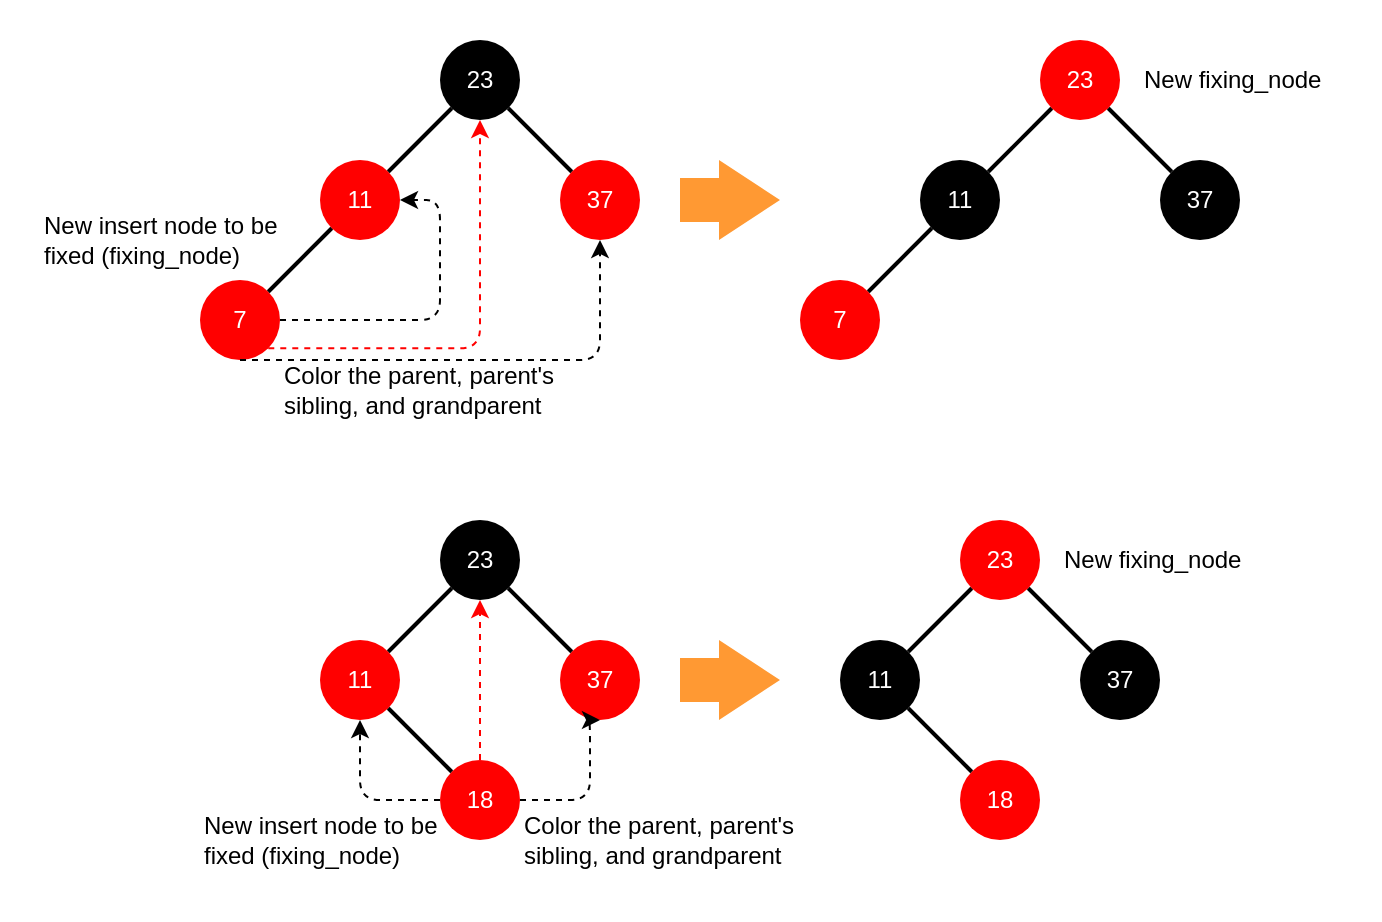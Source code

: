 <mxfile pages="7">
    <diagram id="6hGFLwfOUW9BJ-s0fimq" name="case_1">
        <mxGraphModel dx="1325" dy="679" grid="1" gridSize="10" guides="1" tooltips="1" connect="1" arrows="1" fold="1" page="1" pageScale="1" pageWidth="827" pageHeight="1169" math="0" shadow="0">
            <root>
                <mxCell id="0"/>
                <mxCell id="1" parent="0"/>
                <mxCell id="fCE52Un9Fiwza2n8Yc9V-49" value="" style="rounded=0;whiteSpace=wrap;html=1;fillColor=#FFFFFF;fontColor=#000000;align=left;strokeColor=none;" parent="1" vertex="1">
                    <mxGeometry x="20" y="140" width="680" height="460" as="geometry"/>
                </mxCell>
                <mxCell id="2" value="23" style="ellipse;whiteSpace=wrap;html=1;aspect=fixed;strokeColor=none;strokeWidth=2;fillColor=#000000;fontColor=#ffffff;" parent="1" vertex="1">
                    <mxGeometry x="240" y="160" width="40" height="40" as="geometry"/>
                </mxCell>
                <mxCell id="3" value="37" style="ellipse;whiteSpace=wrap;html=1;aspect=fixed;strokeColor=none;strokeWidth=2;fillColor=#FF0000;fontColor=#ffffff;" parent="1" vertex="1">
                    <mxGeometry x="300" y="220" width="40" height="40" as="geometry"/>
                </mxCell>
                <mxCell id="4" value="11" style="ellipse;whiteSpace=wrap;html=1;aspect=fixed;strokeColor=none;strokeWidth=2;fillColor=#FF0000;fontColor=#ffffff;" parent="1" vertex="1">
                    <mxGeometry x="180" y="220" width="40" height="40" as="geometry"/>
                </mxCell>
                <mxCell id="5" value="" style="endArrow=none;html=1;strokeColor=#000000;strokeWidth=2;" parent="1" source="4" target="2" edge="1">
                    <mxGeometry width="50" height="50" relative="1" as="geometry">
                        <mxPoint x="154.142" y="185.858" as="sourcePoint"/>
                        <mxPoint x="245.858" y="134.142" as="targetPoint"/>
                    </mxGeometry>
                </mxCell>
                <mxCell id="6" value="" style="endArrow=none;html=1;strokeColor=#000000;strokeWidth=2;" parent="1" source="2" target="3" edge="1">
                    <mxGeometry width="50" height="50" relative="1" as="geometry">
                        <mxPoint x="164.142" y="195.858" as="sourcePoint"/>
                        <mxPoint x="255.858" y="144.142" as="targetPoint"/>
                    </mxGeometry>
                </mxCell>
                <mxCell id="7" value="7" style="ellipse;whiteSpace=wrap;html=1;aspect=fixed;strokeColor=none;strokeWidth=2;fillColor=#FF0000;fontColor=#ffffff;" parent="1" vertex="1">
                    <mxGeometry x="120" y="280" width="40" height="40" as="geometry"/>
                </mxCell>
                <mxCell id="8" value="" style="endArrow=none;html=1;strokeColor=#000000;strokeWidth=2;" parent="1" source="7" target="4" edge="1">
                    <mxGeometry width="50" height="50" relative="1" as="geometry">
                        <mxPoint x="206" y="238" as="sourcePoint"/>
                        <mxPoint x="254" y="202" as="targetPoint"/>
                    </mxGeometry>
                </mxCell>
                <mxCell id="9" value="23" style="ellipse;whiteSpace=wrap;html=1;aspect=fixed;strokeColor=none;strokeWidth=2;fillColor=#FF0000;fontColor=#ffffff;" parent="1" vertex="1">
                    <mxGeometry x="540" y="160" width="40" height="40" as="geometry"/>
                </mxCell>
                <mxCell id="10" value="37" style="ellipse;whiteSpace=wrap;html=1;aspect=fixed;strokeColor=none;strokeWidth=2;fillColor=#000000;fontColor=#ffffff;" parent="1" vertex="1">
                    <mxGeometry x="600" y="220" width="40" height="40" as="geometry"/>
                </mxCell>
                <mxCell id="11" value="11" style="ellipse;whiteSpace=wrap;html=1;aspect=fixed;strokeColor=none;strokeWidth=2;fillColor=#000000;fontColor=#ffffff;" parent="1" vertex="1">
                    <mxGeometry x="480" y="220" width="40" height="40" as="geometry"/>
                </mxCell>
                <mxCell id="12" value="" style="endArrow=none;html=1;strokeColor=#000000;strokeWidth=2;" parent="1" source="11" target="9" edge="1">
                    <mxGeometry width="50" height="50" relative="1" as="geometry">
                        <mxPoint x="494.142" y="185.858" as="sourcePoint"/>
                        <mxPoint x="585.858" y="134.142" as="targetPoint"/>
                    </mxGeometry>
                </mxCell>
                <mxCell id="13" value="" style="endArrow=none;html=1;strokeColor=#000000;strokeWidth=2;" parent="1" source="9" target="10" edge="1">
                    <mxGeometry width="50" height="50" relative="1" as="geometry">
                        <mxPoint x="504.142" y="195.858" as="sourcePoint"/>
                        <mxPoint x="595.858" y="144.142" as="targetPoint"/>
                    </mxGeometry>
                </mxCell>
                <mxCell id="14" value="7" style="ellipse;whiteSpace=wrap;html=1;aspect=fixed;strokeColor=none;strokeWidth=2;fillColor=#FF0000;fontColor=#ffffff;" parent="1" vertex="1">
                    <mxGeometry x="420" y="280" width="40" height="40" as="geometry"/>
                </mxCell>
                <mxCell id="15" value="" style="endArrow=none;html=1;strokeColor=#000000;strokeWidth=2;" parent="1" source="14" target="11" edge="1">
                    <mxGeometry width="50" height="50" relative="1" as="geometry">
                        <mxPoint x="546" y="238" as="sourcePoint"/>
                        <mxPoint x="594" y="202" as="targetPoint"/>
                    </mxGeometry>
                </mxCell>
                <mxCell id="16" value="" style="html=1;shadow=0;dashed=0;align=center;verticalAlign=middle;shape=mxgraph.arrows2.arrow;dy=0.45;dx=30.5;notch=0;strokeColor=none;fillColor=#FF9933;rotation=0;" parent="1" vertex="1">
                    <mxGeometry x="360" y="220" width="50" height="40" as="geometry"/>
                </mxCell>
                <mxCell id="17" value="23" style="ellipse;whiteSpace=wrap;html=1;aspect=fixed;strokeColor=none;strokeWidth=2;fillColor=#000000;fontColor=#ffffff;" parent="1" vertex="1">
                    <mxGeometry x="240" y="400" width="40" height="40" as="geometry"/>
                </mxCell>
                <mxCell id="18" value="37" style="ellipse;whiteSpace=wrap;html=1;aspect=fixed;strokeColor=none;strokeWidth=2;fillColor=#FF0000;fontColor=#ffffff;" parent="1" vertex="1">
                    <mxGeometry x="300" y="460" width="40" height="40" as="geometry"/>
                </mxCell>
                <mxCell id="19" value="11" style="ellipse;whiteSpace=wrap;html=1;aspect=fixed;strokeColor=none;strokeWidth=2;fillColor=#FF0000;fontColor=#ffffff;" parent="1" vertex="1">
                    <mxGeometry x="180" y="460" width="40" height="40" as="geometry"/>
                </mxCell>
                <mxCell id="20" value="" style="endArrow=none;html=1;strokeColor=#000000;strokeWidth=2;" parent="1" source="19" target="17" edge="1">
                    <mxGeometry width="50" height="50" relative="1" as="geometry">
                        <mxPoint x="149.142" y="425.858" as="sourcePoint"/>
                        <mxPoint x="240.858" y="374.142" as="targetPoint"/>
                    </mxGeometry>
                </mxCell>
                <mxCell id="21" value="" style="endArrow=none;html=1;strokeColor=#000000;strokeWidth=2;" parent="1" source="17" target="18" edge="1">
                    <mxGeometry width="50" height="50" relative="1" as="geometry">
                        <mxPoint x="159.142" y="435.858" as="sourcePoint"/>
                        <mxPoint x="250.858" y="384.142" as="targetPoint"/>
                    </mxGeometry>
                </mxCell>
                <mxCell id="22" value="18" style="ellipse;whiteSpace=wrap;html=1;aspect=fixed;strokeColor=none;strokeWidth=2;fillColor=#FF0000;fontColor=#ffffff;" parent="1" vertex="1">
                    <mxGeometry x="240" y="520" width="40" height="40" as="geometry"/>
                </mxCell>
                <mxCell id="23" value="" style="endArrow=none;html=1;strokeColor=#000000;strokeWidth=2;" parent="1" source="22" target="19" edge="1">
                    <mxGeometry width="50" height="50" relative="1" as="geometry">
                        <mxPoint x="201" y="478" as="sourcePoint"/>
                        <mxPoint x="249" y="442" as="targetPoint"/>
                    </mxGeometry>
                </mxCell>
                <mxCell id="24" value="23" style="ellipse;whiteSpace=wrap;html=1;aspect=fixed;strokeColor=none;strokeWidth=2;fillColor=#FF0000;fontColor=#ffffff;" parent="1" vertex="1">
                    <mxGeometry x="500" y="400" width="40" height="40" as="geometry"/>
                </mxCell>
                <mxCell id="25" value="37" style="ellipse;whiteSpace=wrap;html=1;aspect=fixed;strokeColor=none;strokeWidth=2;fillColor=#000000;fontColor=#ffffff;" parent="1" vertex="1">
                    <mxGeometry x="560" y="460" width="40" height="40" as="geometry"/>
                </mxCell>
                <mxCell id="26" value="11" style="ellipse;whiteSpace=wrap;html=1;aspect=fixed;strokeColor=none;strokeWidth=2;fillColor=#000000;fontColor=#ffffff;" parent="1" vertex="1">
                    <mxGeometry x="440" y="460" width="40" height="40" as="geometry"/>
                </mxCell>
                <mxCell id="27" value="" style="endArrow=none;html=1;strokeColor=#000000;strokeWidth=2;" parent="1" source="26" target="24" edge="1">
                    <mxGeometry width="50" height="50" relative="1" as="geometry">
                        <mxPoint x="449.142" y="425.858" as="sourcePoint"/>
                        <mxPoint x="540.858" y="374.142" as="targetPoint"/>
                    </mxGeometry>
                </mxCell>
                <mxCell id="28" value="" style="endArrow=none;html=1;strokeColor=#000000;strokeWidth=2;" parent="1" source="24" target="25" edge="1">
                    <mxGeometry width="50" height="50" relative="1" as="geometry">
                        <mxPoint x="459.142" y="435.858" as="sourcePoint"/>
                        <mxPoint x="550.858" y="384.142" as="targetPoint"/>
                    </mxGeometry>
                </mxCell>
                <mxCell id="29" value="18" style="ellipse;whiteSpace=wrap;html=1;aspect=fixed;strokeColor=none;strokeWidth=2;fillColor=#FF0000;fontColor=#ffffff;" parent="1" vertex="1">
                    <mxGeometry x="500" y="520" width="40" height="40" as="geometry"/>
                </mxCell>
                <mxCell id="30" value="" style="endArrow=none;html=1;strokeColor=#000000;strokeWidth=2;" parent="1" source="29" target="26" edge="1">
                    <mxGeometry width="50" height="50" relative="1" as="geometry">
                        <mxPoint x="501" y="478" as="sourcePoint"/>
                        <mxPoint x="549" y="442" as="targetPoint"/>
                    </mxGeometry>
                </mxCell>
                <mxCell id="31" value="" style="html=1;shadow=0;dashed=0;align=center;verticalAlign=middle;shape=mxgraph.arrows2.arrow;dy=0.45;dx=30.5;notch=0;strokeColor=none;fillColor=#FF9933;rotation=0;" parent="1" vertex="1">
                    <mxGeometry x="360" y="460" width="50" height="40" as="geometry"/>
                </mxCell>
                <mxCell id="32" value="New insert node to be fixed (fixing_node)" style="text;html=1;strokeColor=none;fillColor=none;align=left;verticalAlign=middle;whiteSpace=wrap;rounded=0;fontColor=#000000;" parent="1" vertex="1">
                    <mxGeometry x="40" y="250" width="120" height="20" as="geometry"/>
                </mxCell>
                <mxCell id="36" value="New insert node to be fixed (fixing_node)" style="text;html=1;strokeColor=none;fillColor=none;align=left;verticalAlign=middle;whiteSpace=wrap;rounded=0;fontColor=#000000;" parent="1" vertex="1">
                    <mxGeometry x="120" y="550" width="120" height="20" as="geometry"/>
                </mxCell>
                <mxCell id="37" value="New fixing_node" style="text;html=1;strokeColor=none;fillColor=none;align=left;verticalAlign=middle;whiteSpace=wrap;rounded=0;fontColor=#000000;" parent="1" vertex="1">
                    <mxGeometry x="590" y="170" width="120" height="20" as="geometry"/>
                </mxCell>
                <mxCell id="40" value="" style="edgeStyle=elbowEdgeStyle;elbow=horizontal;endArrow=classic;html=1;fontColor=#000000;entryX=1;entryY=0.5;entryDx=0;entryDy=0;strokeColor=#000000;dashed=1;exitX=1;exitY=0.5;exitDx=0;exitDy=0;" parent="1" source="7" target="4" edge="1">
                    <mxGeometry width="50" height="50" relative="1" as="geometry">
                        <mxPoint x="460" y="300" as="sourcePoint"/>
                        <mxPoint x="490" y="370" as="targetPoint"/>
                        <Array as="points">
                            <mxPoint x="240" y="270"/>
                        </Array>
                    </mxGeometry>
                </mxCell>
                <mxCell id="41" value="" style="edgeStyle=elbowEdgeStyle;elbow=horizontal;endArrow=classic;html=1;fontColor=#000000;entryX=0.5;entryY=1;entryDx=0;entryDy=0;exitX=1;exitY=1;exitDx=0;exitDy=0;strokeColor=#FF0000;dashed=1;" parent="1" source="7" target="2" edge="1">
                    <mxGeometry width="50" height="50" relative="1" as="geometry">
                        <mxPoint x="470" y="310" as="sourcePoint"/>
                        <mxPoint x="524.142" y="264.142" as="targetPoint"/>
                        <Array as="points">
                            <mxPoint x="260" y="250"/>
                        </Array>
                    </mxGeometry>
                </mxCell>
                <mxCell id="42" value="" style="edgeStyle=elbowEdgeStyle;elbow=horizontal;endArrow=classic;html=1;fontColor=#000000;entryX=0.5;entryY=1;entryDx=0;entryDy=0;exitX=0.5;exitY=1;exitDx=0;exitDy=0;strokeColor=#000000;dashed=1;" parent="1" source="7" target="3" edge="1">
                    <mxGeometry width="50" height="50" relative="1" as="geometry">
                        <mxPoint x="480" y="320" as="sourcePoint"/>
                        <mxPoint x="534.142" y="274.142" as="targetPoint"/>
                        <Array as="points">
                            <mxPoint x="320" y="310"/>
                        </Array>
                    </mxGeometry>
                </mxCell>
                <mxCell id="44" value="Color the parent, parent's sibling, and grandparent" style="text;html=1;strokeColor=none;fillColor=none;align=left;verticalAlign=middle;whiteSpace=wrap;rounded=0;fontColor=#000000;" parent="1" vertex="1">
                    <mxGeometry x="160" y="320" width="140" height="30" as="geometry"/>
                </mxCell>
                <mxCell id="46" value="" style="edgeStyle=elbowEdgeStyle;elbow=horizontal;endArrow=classic;html=1;fontColor=#000000;entryX=0.5;entryY=1;entryDx=0;entryDy=0;strokeColor=#000000;dashed=1;exitX=0;exitY=0.5;exitDx=0;exitDy=0;" parent="1" source="22" target="19" edge="1">
                    <mxGeometry width="50" height="50" relative="1" as="geometry">
                        <mxPoint x="465" y="350" as="sourcePoint"/>
                        <mxPoint x="525" y="290" as="targetPoint"/>
                        <Array as="points">
                            <mxPoint x="200" y="530"/>
                        </Array>
                    </mxGeometry>
                </mxCell>
                <mxCell id="47" value="" style="edgeStyle=elbowEdgeStyle;elbow=horizontal;endArrow=classic;html=1;fontColor=#000000;entryX=0.5;entryY=1;entryDx=0;entryDy=0;strokeColor=#000000;dashed=1;exitX=1;exitY=0.5;exitDx=0;exitDy=0;" parent="1" source="22" target="18" edge="1">
                    <mxGeometry width="50" height="50" relative="1" as="geometry">
                        <mxPoint x="555" y="550" as="sourcePoint"/>
                        <mxPoint x="465" y="510" as="targetPoint"/>
                        <Array as="points">
                            <mxPoint x="315" y="520"/>
                        </Array>
                    </mxGeometry>
                </mxCell>
                <mxCell id="48" value="" style="edgeStyle=elbowEdgeStyle;elbow=horizontal;endArrow=classic;html=1;fontColor=#000000;exitX=0.5;exitY=0;exitDx=0;exitDy=0;strokeColor=#FF0000;dashed=1;" parent="1" source="22" target="17" edge="1">
                    <mxGeometry width="50" height="50" relative="1" as="geometry">
                        <mxPoint x="459.142" y="364.142" as="sourcePoint"/>
                        <mxPoint x="565" y="250" as="targetPoint"/>
                        <Array as="points"/>
                    </mxGeometry>
                </mxCell>
                <mxCell id="49" value="Color the parent, parent's sibling, and grandparent" style="text;html=1;strokeColor=none;fillColor=none;align=left;verticalAlign=middle;whiteSpace=wrap;rounded=0;fontColor=#000000;" parent="1" vertex="1">
                    <mxGeometry x="280" y="545" width="140" height="30" as="geometry"/>
                </mxCell>
                <mxCell id="KUUqjdRg7WcTzgHuW8nD-49" value="New fixing_node" style="text;html=1;strokeColor=none;fillColor=none;align=left;verticalAlign=middle;whiteSpace=wrap;rounded=0;fontColor=#000000;" parent="1" vertex="1">
                    <mxGeometry x="550" y="410" width="120" height="20" as="geometry"/>
                </mxCell>
            </root>
        </mxGraphModel>
    </diagram>
    <diagram name="case_2" id="4mimr8iGkM6tBlDIVovv">
        <mxGraphModel dx="1325" dy="679" grid="1" gridSize="10" guides="1" tooltips="1" connect="1" arrows="1" fold="1" page="1" pageScale="1" pageWidth="827" pageHeight="1169" math="0" shadow="0">
            <root>
                <mxCell id="S_-M5HuS1dQWvu0X6gFW-0"/>
                <mxCell id="S_-M5HuS1dQWvu0X6gFW-1" parent="S_-M5HuS1dQWvu0X6gFW-0"/>
                <mxCell id="qA5Nh23a4nAaqmBufTwI-0" value="" style="rounded=0;whiteSpace=wrap;html=1;fillColor=#FFFFFF;fontColor=#000000;align=left;strokeColor=none;" parent="S_-M5HuS1dQWvu0X6gFW-1" vertex="1">
                    <mxGeometry y="120" width="760" height="380" as="geometry"/>
                </mxCell>
                <mxCell id="S_-M5HuS1dQWvu0X6gFW-9" value="23" style="ellipse;whiteSpace=wrap;html=1;aspect=fixed;strokeColor=none;strokeWidth=2;fillColor=#000000;fontColor=#ffffff;" parent="S_-M5HuS1dQWvu0X6gFW-1" vertex="1">
                    <mxGeometry x="240" y="160" width="40" height="40" as="geometry"/>
                </mxCell>
                <mxCell id="S_-M5HuS1dQWvu0X6gFW-10" value="37" style="ellipse;whiteSpace=wrap;html=1;aspect=fixed;strokeColor=none;strokeWidth=2;fillColor=#000000;fontColor=#ffffff;" parent="S_-M5HuS1dQWvu0X6gFW-1" vertex="1">
                    <mxGeometry x="300" y="220" width="40" height="40" as="geometry"/>
                </mxCell>
                <mxCell id="S_-M5HuS1dQWvu0X6gFW-11" value="11" style="ellipse;whiteSpace=wrap;html=1;aspect=fixed;strokeColor=none;strokeWidth=2;fillColor=#000000;fontColor=#ffffff;" parent="S_-M5HuS1dQWvu0X6gFW-1" vertex="1">
                    <mxGeometry x="180" y="220" width="40" height="40" as="geometry"/>
                </mxCell>
                <mxCell id="S_-M5HuS1dQWvu0X6gFW-12" value="" style="endArrow=none;html=1;strokeColor=#000000;strokeWidth=2;" parent="S_-M5HuS1dQWvu0X6gFW-1" source="S_-M5HuS1dQWvu0X6gFW-11" target="S_-M5HuS1dQWvu0X6gFW-9" edge="1">
                    <mxGeometry width="50" height="50" relative="1" as="geometry">
                        <mxPoint x="194.142" y="185.858" as="sourcePoint"/>
                        <mxPoint x="285.858" y="134.142" as="targetPoint"/>
                    </mxGeometry>
                </mxCell>
                <mxCell id="S_-M5HuS1dQWvu0X6gFW-13" value="" style="endArrow=none;html=1;strokeColor=#000000;strokeWidth=2;" parent="S_-M5HuS1dQWvu0X6gFW-1" source="S_-M5HuS1dQWvu0X6gFW-9" target="S_-M5HuS1dQWvu0X6gFW-10" edge="1">
                    <mxGeometry width="50" height="50" relative="1" as="geometry">
                        <mxPoint x="204.142" y="195.858" as="sourcePoint"/>
                        <mxPoint x="295.858" y="144.142" as="targetPoint"/>
                    </mxGeometry>
                </mxCell>
                <mxCell id="S_-M5HuS1dQWvu0X6gFW-14" value="7" style="ellipse;whiteSpace=wrap;html=1;aspect=fixed;strokeColor=none;strokeWidth=2;fillColor=#FF0000;fontColor=#ffffff;" parent="S_-M5HuS1dQWvu0X6gFW-1" vertex="1">
                    <mxGeometry x="120" y="280" width="40" height="40" as="geometry"/>
                </mxCell>
                <mxCell id="S_-M5HuS1dQWvu0X6gFW-15" value="" style="endArrow=none;html=1;strokeColor=#000000;strokeWidth=2;" parent="S_-M5HuS1dQWvu0X6gFW-1" source="S_-M5HuS1dQWvu0X6gFW-14" target="S_-M5HuS1dQWvu0X6gFW-11" edge="1">
                    <mxGeometry width="50" height="50" relative="1" as="geometry">
                        <mxPoint x="246" y="238" as="sourcePoint"/>
                        <mxPoint x="294" y="202" as="targetPoint"/>
                    </mxGeometry>
                </mxCell>
                <mxCell id="S_-M5HuS1dQWvu0X6gFW-47" value="" style="endArrow=none;html=1;strokeColor=#000000;strokeWidth=2;" parent="S_-M5HuS1dQWvu0X6gFW-1" source="S_-M5HuS1dQWvu0X6gFW-48" target="S_-M5HuS1dQWvu0X6gFW-11" edge="1">
                    <mxGeometry width="50" height="50" relative="1" as="geometry">
                        <mxPoint x="245.858" y="285.858" as="sourcePoint"/>
                        <mxPoint x="195.858" y="264.142" as="targetPoint"/>
                    </mxGeometry>
                </mxCell>
                <mxCell id="S_-M5HuS1dQWvu0X6gFW-48" value="NIL" style="ellipse;whiteSpace=wrap;html=1;aspect=fixed;strokeColor=none;strokeWidth=2;fillColor=#000000;fontColor=#ffffff;" parent="S_-M5HuS1dQWvu0X6gFW-1" vertex="1">
                    <mxGeometry x="240" y="280" width="40" height="40" as="geometry"/>
                </mxCell>
                <mxCell id="S_-M5HuS1dQWvu0X6gFW-49" value="8" style="ellipse;whiteSpace=wrap;html=1;aspect=fixed;strokeColor=none;strokeWidth=2;fillColor=#FF0000;fontColor=#ffffff;" parent="S_-M5HuS1dQWvu0X6gFW-1" vertex="1">
                    <mxGeometry x="180" y="340" width="40" height="40" as="geometry"/>
                </mxCell>
                <mxCell id="S_-M5HuS1dQWvu0X6gFW-51" value="" style="endArrow=none;html=1;strokeColor=#000000;strokeWidth=2;" parent="S_-M5HuS1dQWvu0X6gFW-1" source="S_-M5HuS1dQWvu0X6gFW-49" target="S_-M5HuS1dQWvu0X6gFW-14" edge="1">
                    <mxGeometry width="50" height="50" relative="1" as="geometry">
                        <mxPoint x="164.142" y="295.858" as="sourcePoint"/>
                        <mxPoint x="195.858" y="264.142" as="targetPoint"/>
                    </mxGeometry>
                </mxCell>
                <mxCell id="YE-Y4Dt9Mi0SoTfyLsK9-0" value="New insert node to be fixed (fixing_node)" style="text;html=1;strokeColor=none;fillColor=none;align=left;verticalAlign=middle;whiteSpace=wrap;rounded=0;fontColor=#000000;" parent="S_-M5HuS1dQWvu0X6gFW-1" vertex="1">
                    <mxGeometry x="230" y="350" width="120" height="20" as="geometry"/>
                </mxCell>
                <mxCell id="wkfvNjG_yCF-dVg3nHXa-0" value="" style="html=1;shadow=0;dashed=0;align=center;verticalAlign=middle;shape=mxgraph.arrows2.arrow;dy=0.45;dx=30.5;notch=0;strokeColor=none;fillColor=#FF9933;rotation=0;" parent="S_-M5HuS1dQWvu0X6gFW-1" vertex="1">
                    <mxGeometry x="363.5" y="260" width="50" height="40" as="geometry"/>
                </mxCell>
                <mxCell id="toWhHe8OV6RpfG41atMQ-0" value="New fixing_node" style="text;html=1;strokeColor=none;fillColor=none;align=left;verticalAlign=middle;whiteSpace=wrap;rounded=0;fontColor=#000000;" parent="S_-M5HuS1dQWvu0X6gFW-1" vertex="1">
                    <mxGeometry x="400" y="310" width="120" height="20" as="geometry"/>
                </mxCell>
                <mxCell id="toWhHe8OV6RpfG41atMQ-2" value="Transfer to case 3" style="text;html=1;strokeColor=none;fillColor=none;align=center;verticalAlign=middle;whiteSpace=wrap;rounded=0;fontColor=#000000;" parent="S_-M5HuS1dQWvu0X6gFW-1" vertex="1">
                    <mxGeometry x="540" y="140" width="120" height="20" as="geometry"/>
                </mxCell>
                <mxCell id="CJH8vg-PU0zacNkrspgW-0" value="" style="shape=mxgraph.arrows.u_turn_right_arrow;html=1;verticalLabelPosition=bottom;verticalAlign=top;strokeWidth=2;strokeColor=#000000;fillColor=#FF8000;fontColor=#000000;align=left;rotation=89;" parent="S_-M5HuS1dQWvu0X6gFW-1" vertex="1">
                    <mxGeometry x="126.53" y="310" width="26.94" height="63.08" as="geometry"/>
                </mxCell>
                <mxCell id="CJH8vg-PU0zacNkrspgW-1" value="NIL" style="ellipse;whiteSpace=wrap;html=1;aspect=fixed;strokeColor=none;strokeWidth=2;fillColor=#000000;fontColor=#ffffff;" parent="S_-M5HuS1dQWvu0X6gFW-1" vertex="1">
                    <mxGeometry x="220" y="400" width="40" height="40" as="geometry"/>
                </mxCell>
                <mxCell id="CJH8vg-PU0zacNkrspgW-2" value="NIL" style="ellipse;whiteSpace=wrap;html=1;aspect=fixed;strokeColor=none;strokeWidth=2;fillColor=#000000;fontColor=#ffffff;" parent="S_-M5HuS1dQWvu0X6gFW-1" vertex="1">
                    <mxGeometry x="60" y="340" width="40" height="40" as="geometry"/>
                </mxCell>
                <mxCell id="CJH8vg-PU0zacNkrspgW-3" value="NIL" style="ellipse;whiteSpace=wrap;html=1;aspect=fixed;strokeColor=none;strokeWidth=2;fillColor=#000000;fontColor=#ffffff;" parent="S_-M5HuS1dQWvu0X6gFW-1" vertex="1">
                    <mxGeometry x="140" y="400" width="40" height="40" as="geometry"/>
                </mxCell>
                <mxCell id="CJH8vg-PU0zacNkrspgW-4" value="" style="endArrow=none;html=1;strokeColor=#000000;strokeWidth=2;" parent="S_-M5HuS1dQWvu0X6gFW-1" source="CJH8vg-PU0zacNkrspgW-2" target="S_-M5HuS1dQWvu0X6gFW-14" edge="1">
                    <mxGeometry width="50" height="50" relative="1" as="geometry">
                        <mxPoint x="195.858" y="355.858" as="sourcePoint"/>
                        <mxPoint x="164.142" y="324.142" as="targetPoint"/>
                    </mxGeometry>
                </mxCell>
                <mxCell id="CJH8vg-PU0zacNkrspgW-5" value="" style="endArrow=none;html=1;strokeColor=#000000;strokeWidth=2;" parent="S_-M5HuS1dQWvu0X6gFW-1" source="S_-M5HuS1dQWvu0X6gFW-49" target="CJH8vg-PU0zacNkrspgW-3" edge="1">
                    <mxGeometry width="50" height="50" relative="1" as="geometry">
                        <mxPoint x="205.858" y="365.858" as="sourcePoint"/>
                        <mxPoint x="174.142" y="334.142" as="targetPoint"/>
                    </mxGeometry>
                </mxCell>
                <mxCell id="CJH8vg-PU0zacNkrspgW-6" value="" style="endArrow=none;html=1;strokeColor=#000000;strokeWidth=2;" parent="S_-M5HuS1dQWvu0X6gFW-1" source="CJH8vg-PU0zacNkrspgW-1" target="S_-M5HuS1dQWvu0X6gFW-49" edge="1">
                    <mxGeometry width="50" height="50" relative="1" as="geometry">
                        <mxPoint x="215.858" y="375.858" as="sourcePoint"/>
                        <mxPoint x="184.142" y="344.142" as="targetPoint"/>
                    </mxGeometry>
                </mxCell>
                <mxCell id="CJH8vg-PU0zacNkrspgW-27" value="23" style="ellipse;whiteSpace=wrap;html=1;aspect=fixed;strokeColor=none;strokeWidth=2;fillColor=#000000;fontColor=#ffffff;" parent="S_-M5HuS1dQWvu0X6gFW-1" vertex="1">
                    <mxGeometry x="640" y="160" width="40" height="40" as="geometry"/>
                </mxCell>
                <mxCell id="CJH8vg-PU0zacNkrspgW-28" value="37" style="ellipse;whiteSpace=wrap;html=1;aspect=fixed;strokeColor=none;strokeWidth=2;fillColor=#000000;fontColor=#ffffff;" parent="S_-M5HuS1dQWvu0X6gFW-1" vertex="1">
                    <mxGeometry x="700" y="220" width="40" height="40" as="geometry"/>
                </mxCell>
                <mxCell id="CJH8vg-PU0zacNkrspgW-29" value="11" style="ellipse;whiteSpace=wrap;html=1;aspect=fixed;strokeColor=none;strokeWidth=2;fillColor=#000000;fontColor=#ffffff;" parent="S_-M5HuS1dQWvu0X6gFW-1" vertex="1">
                    <mxGeometry x="580" y="220" width="40" height="40" as="geometry"/>
                </mxCell>
                <mxCell id="CJH8vg-PU0zacNkrspgW-30" value="" style="endArrow=none;html=1;strokeColor=#000000;strokeWidth=2;" parent="S_-M5HuS1dQWvu0X6gFW-1" source="CJH8vg-PU0zacNkrspgW-29" target="CJH8vg-PU0zacNkrspgW-27" edge="1">
                    <mxGeometry width="50" height="50" relative="1" as="geometry">
                        <mxPoint x="594.142" y="185.858" as="sourcePoint"/>
                        <mxPoint x="685.858" y="134.142" as="targetPoint"/>
                    </mxGeometry>
                </mxCell>
                <mxCell id="CJH8vg-PU0zacNkrspgW-31" value="" style="endArrow=none;html=1;strokeColor=#000000;strokeWidth=2;" parent="S_-M5HuS1dQWvu0X6gFW-1" source="CJH8vg-PU0zacNkrspgW-27" target="CJH8vg-PU0zacNkrspgW-28" edge="1">
                    <mxGeometry width="50" height="50" relative="1" as="geometry">
                        <mxPoint x="604.142" y="195.858" as="sourcePoint"/>
                        <mxPoint x="695.858" y="144.142" as="targetPoint"/>
                    </mxGeometry>
                </mxCell>
                <mxCell id="CJH8vg-PU0zacNkrspgW-32" value="7" style="ellipse;whiteSpace=wrap;html=1;aspect=fixed;strokeColor=none;strokeWidth=2;fillColor=#FF0000;fontColor=#ffffff;" parent="S_-M5HuS1dQWvu0X6gFW-1" vertex="1">
                    <mxGeometry x="460" y="340" width="40" height="40" as="geometry"/>
                </mxCell>
                <mxCell id="CJH8vg-PU0zacNkrspgW-33" value="" style="endArrow=none;html=1;strokeColor=#000000;strokeWidth=2;" parent="S_-M5HuS1dQWvu0X6gFW-1" source="CJH8vg-PU0zacNkrspgW-36" target="CJH8vg-PU0zacNkrspgW-29" edge="1">
                    <mxGeometry width="50" height="50" relative="1" as="geometry">
                        <mxPoint x="646" y="238" as="sourcePoint"/>
                        <mxPoint x="694" y="202" as="targetPoint"/>
                    </mxGeometry>
                </mxCell>
                <mxCell id="CJH8vg-PU0zacNkrspgW-34" value="" style="endArrow=none;html=1;strokeColor=#000000;strokeWidth=2;" parent="S_-M5HuS1dQWvu0X6gFW-1" source="CJH8vg-PU0zacNkrspgW-35" target="CJH8vg-PU0zacNkrspgW-29" edge="1">
                    <mxGeometry width="50" height="50" relative="1" as="geometry">
                        <mxPoint x="645.858" y="285.858" as="sourcePoint"/>
                        <mxPoint x="595.858" y="264.142" as="targetPoint"/>
                    </mxGeometry>
                </mxCell>
                <mxCell id="CJH8vg-PU0zacNkrspgW-35" value="NIL" style="ellipse;whiteSpace=wrap;html=1;aspect=fixed;strokeColor=none;strokeWidth=2;fillColor=#000000;fontColor=#ffffff;" parent="S_-M5HuS1dQWvu0X6gFW-1" vertex="1">
                    <mxGeometry x="640" y="280" width="40" height="40" as="geometry"/>
                </mxCell>
                <mxCell id="CJH8vg-PU0zacNkrspgW-36" value="8" style="ellipse;whiteSpace=wrap;html=1;aspect=fixed;strokeColor=none;strokeWidth=2;fillColor=#FF0000;fontColor=#ffffff;" parent="S_-M5HuS1dQWvu0X6gFW-1" vertex="1">
                    <mxGeometry x="520" y="280" width="40" height="40" as="geometry"/>
                </mxCell>
                <mxCell id="CJH8vg-PU0zacNkrspgW-37" value="" style="endArrow=none;html=1;strokeColor=#000000;strokeWidth=2;" parent="S_-M5HuS1dQWvu0X6gFW-1" source="CJH8vg-PU0zacNkrspgW-36" target="CJH8vg-PU0zacNkrspgW-32" edge="1">
                    <mxGeometry width="50" height="50" relative="1" as="geometry">
                        <mxPoint x="564.142" y="295.858" as="sourcePoint"/>
                        <mxPoint x="595.858" y="264.142" as="targetPoint"/>
                    </mxGeometry>
                </mxCell>
                <mxCell id="CJH8vg-PU0zacNkrspgW-41" value="NIL" style="ellipse;whiteSpace=wrap;html=1;aspect=fixed;strokeColor=none;strokeWidth=2;fillColor=#000000;fontColor=#ffffff;" parent="S_-M5HuS1dQWvu0X6gFW-1" vertex="1">
                    <mxGeometry x="580" y="340" width="40" height="40" as="geometry"/>
                </mxCell>
                <mxCell id="CJH8vg-PU0zacNkrspgW-42" value="NIL" style="ellipse;whiteSpace=wrap;html=1;aspect=fixed;strokeColor=none;strokeWidth=2;fillColor=#000000;fontColor=#ffffff;" parent="S_-M5HuS1dQWvu0X6gFW-1" vertex="1">
                    <mxGeometry x="420" y="400" width="40" height="40" as="geometry"/>
                </mxCell>
                <mxCell id="CJH8vg-PU0zacNkrspgW-43" value="NIL" style="ellipse;whiteSpace=wrap;html=1;aspect=fixed;strokeColor=none;strokeWidth=2;fillColor=#000000;fontColor=#ffffff;" parent="S_-M5HuS1dQWvu0X6gFW-1" vertex="1">
                    <mxGeometry x="500" y="400" width="40" height="40" as="geometry"/>
                </mxCell>
                <mxCell id="CJH8vg-PU0zacNkrspgW-44" value="" style="endArrow=none;html=1;strokeColor=#000000;strokeWidth=2;" parent="S_-M5HuS1dQWvu0X6gFW-1" source="CJH8vg-PU0zacNkrspgW-42" target="CJH8vg-PU0zacNkrspgW-32" edge="1">
                    <mxGeometry width="50" height="50" relative="1" as="geometry">
                        <mxPoint x="595.858" y="355.858" as="sourcePoint"/>
                        <mxPoint x="564.142" y="324.142" as="targetPoint"/>
                    </mxGeometry>
                </mxCell>
                <mxCell id="CJH8vg-PU0zacNkrspgW-45" value="" style="endArrow=none;html=1;strokeColor=#000000;strokeWidth=2;" parent="S_-M5HuS1dQWvu0X6gFW-1" source="CJH8vg-PU0zacNkrspgW-32" target="CJH8vg-PU0zacNkrspgW-43" edge="1">
                    <mxGeometry width="50" height="50" relative="1" as="geometry">
                        <mxPoint x="605.858" y="365.858" as="sourcePoint"/>
                        <mxPoint x="574.142" y="334.142" as="targetPoint"/>
                    </mxGeometry>
                </mxCell>
                <mxCell id="CJH8vg-PU0zacNkrspgW-46" value="" style="endArrow=none;html=1;strokeColor=#000000;strokeWidth=2;" parent="S_-M5HuS1dQWvu0X6gFW-1" source="CJH8vg-PU0zacNkrspgW-41" target="CJH8vg-PU0zacNkrspgW-36" edge="1">
                    <mxGeometry width="50" height="50" relative="1" as="geometry">
                        <mxPoint x="615.858" y="375.858" as="sourcePoint"/>
                        <mxPoint x="584.142" y="344.142" as="targetPoint"/>
                    </mxGeometry>
                </mxCell>
                <mxCell id="1HSCbnZs3IlS42BddpVp-0" value="Left rotate the fixing_node's parent" style="text;html=1;strokeColor=none;fillColor=none;align=left;verticalAlign=middle;whiteSpace=wrap;rounded=0;fontColor=#000000;" parent="S_-M5HuS1dQWvu0X6gFW-1" vertex="1">
                    <mxGeometry x="10" y="290" width="110" height="30" as="geometry"/>
                </mxCell>
                <mxCell id="Sn_zOcXmhlSHZbLb9FJ_-0" value="* Show the NIL node for better demonstration" style="text;html=1;strokeColor=none;fillColor=none;align=left;verticalAlign=middle;whiteSpace=wrap;rounded=0;fontColor=#000000;" parent="S_-M5HuS1dQWvu0X6gFW-1" vertex="1">
                    <mxGeometry x="286" y="460" width="256" height="20" as="geometry"/>
                </mxCell>
            </root>
        </mxGraphModel>
    </diagram>
    <diagram name="case_3" id="OezvN5KQkcaxb0z8IvMC">
        <mxGraphModel dx="1325" dy="679" grid="1" gridSize="10" guides="1" tooltips="1" connect="1" arrows="1" fold="1" page="1" pageScale="1" pageWidth="827" pageHeight="1169" math="0" shadow="0">
            <root>
                <mxCell id="jcAKI_UEErIMEq_SnkKF-0"/>
                <mxCell id="jcAKI_UEErIMEq_SnkKF-1" parent="jcAKI_UEErIMEq_SnkKF-0"/>
                <mxCell id="pXVdK_pUtcSG67j8mUUr-0" value="" style="rounded=0;whiteSpace=wrap;html=1;fillColor=#FFFFFF;fontColor=#000000;align=left;strokeColor=none;" parent="jcAKI_UEErIMEq_SnkKF-1" vertex="1">
                    <mxGeometry x="20" y="140" width="1080" height="300" as="geometry"/>
                </mxCell>
                <mxCell id="jcAKI_UEErIMEq_SnkKF-14" value="" style="html=1;shadow=0;dashed=0;align=center;verticalAlign=middle;shape=mxgraph.arrows2.arrow;dy=0.45;dx=30.5;notch=0;strokeColor=none;fillColor=#FF9933;rotation=0;" parent="jcAKI_UEErIMEq_SnkKF-1" vertex="1">
                    <mxGeometry x="720" y="280" width="50" height="40" as="geometry"/>
                </mxCell>
                <mxCell id="jcAKI_UEErIMEq_SnkKF-26" value="23" style="ellipse;whiteSpace=wrap;html=1;aspect=fixed;strokeColor=none;strokeWidth=2;fillColor=#000000;fontColor=#ffffff;" parent="jcAKI_UEErIMEq_SnkKF-1" vertex="1">
                    <mxGeometry x="240" y="160" width="40" height="40" as="geometry"/>
                </mxCell>
                <mxCell id="jcAKI_UEErIMEq_SnkKF-27" value="37" style="ellipse;whiteSpace=wrap;html=1;aspect=fixed;strokeColor=none;strokeWidth=2;fillColor=#000000;fontColor=#ffffff;" parent="jcAKI_UEErIMEq_SnkKF-1" vertex="1">
                    <mxGeometry x="300" y="220" width="40" height="40" as="geometry"/>
                </mxCell>
                <mxCell id="jcAKI_UEErIMEq_SnkKF-28" value="11" style="ellipse;whiteSpace=wrap;html=1;aspect=fixed;strokeColor=none;strokeWidth=2;fillColor=#000000;fontColor=#ffffff;" parent="jcAKI_UEErIMEq_SnkKF-1" vertex="1">
                    <mxGeometry x="180" y="220" width="40" height="40" as="geometry"/>
                </mxCell>
                <mxCell id="jcAKI_UEErIMEq_SnkKF-29" value="" style="endArrow=none;html=1;strokeColor=#000000;strokeWidth=2;" parent="jcAKI_UEErIMEq_SnkKF-1" source="jcAKI_UEErIMEq_SnkKF-28" target="jcAKI_UEErIMEq_SnkKF-26" edge="1">
                    <mxGeometry width="50" height="50" relative="1" as="geometry">
                        <mxPoint x="194.142" y="185.858" as="sourcePoint"/>
                        <mxPoint x="285.858" y="134.142" as="targetPoint"/>
                    </mxGeometry>
                </mxCell>
                <mxCell id="jcAKI_UEErIMEq_SnkKF-30" value="" style="endArrow=none;html=1;strokeColor=#000000;strokeWidth=2;" parent="jcAKI_UEErIMEq_SnkKF-1" source="jcAKI_UEErIMEq_SnkKF-26" target="jcAKI_UEErIMEq_SnkKF-27" edge="1">
                    <mxGeometry width="50" height="50" relative="1" as="geometry">
                        <mxPoint x="204.142" y="195.858" as="sourcePoint"/>
                        <mxPoint x="295.858" y="144.142" as="targetPoint"/>
                    </mxGeometry>
                </mxCell>
                <mxCell id="jcAKI_UEErIMEq_SnkKF-31" value="7" style="ellipse;whiteSpace=wrap;html=1;aspect=fixed;strokeColor=none;strokeWidth=2;fillColor=#FF0000;fontColor=#ffffff;" parent="jcAKI_UEErIMEq_SnkKF-1" vertex="1">
                    <mxGeometry x="60" y="340" width="40" height="40" as="geometry"/>
                </mxCell>
                <mxCell id="jcAKI_UEErIMEq_SnkKF-32" value="" style="endArrow=none;html=1;strokeColor=#000000;strokeWidth=2;" parent="jcAKI_UEErIMEq_SnkKF-1" source="jcAKI_UEErIMEq_SnkKF-35" target="jcAKI_UEErIMEq_SnkKF-28" edge="1">
                    <mxGeometry width="50" height="50" relative="1" as="geometry">
                        <mxPoint x="246" y="238" as="sourcePoint"/>
                        <mxPoint x="294" y="202" as="targetPoint"/>
                    </mxGeometry>
                </mxCell>
                <mxCell id="jcAKI_UEErIMEq_SnkKF-35" value="8" style="ellipse;whiteSpace=wrap;html=1;aspect=fixed;strokeColor=none;strokeWidth=2;fillColor=#FF0000;fontColor=#ffffff;" parent="jcAKI_UEErIMEq_SnkKF-1" vertex="1">
                    <mxGeometry x="120" y="280" width="40" height="40" as="geometry"/>
                </mxCell>
                <mxCell id="jcAKI_UEErIMEq_SnkKF-36" value="" style="endArrow=none;html=1;strokeColor=#000000;strokeWidth=2;" parent="jcAKI_UEErIMEq_SnkKF-1" source="jcAKI_UEErIMEq_SnkKF-35" target="jcAKI_UEErIMEq_SnkKF-31" edge="1">
                    <mxGeometry width="50" height="50" relative="1" as="geometry">
                        <mxPoint x="164.142" y="295.858" as="sourcePoint"/>
                        <mxPoint x="195.858" y="264.142" as="targetPoint"/>
                    </mxGeometry>
                </mxCell>
                <mxCell id="xmeAWCmzAgazz5bFuSVS-0" value="fixing_node" style="text;html=1;strokeColor=none;fillColor=none;align=left;verticalAlign=middle;whiteSpace=wrap;rounded=0;fontColor=#000000;" parent="jcAKI_UEErIMEq_SnkKF-1" vertex="1">
                    <mxGeometry x="45" y="380" width="70" height="20" as="geometry"/>
                </mxCell>
                <mxCell id="nYCSeE_fUjsfi9HebrnH-0" value="23" style="ellipse;whiteSpace=wrap;html=1;aspect=fixed;strokeColor=none;strokeWidth=2;fillColor=#000000;fontColor=#ffffff;" parent="jcAKI_UEErIMEq_SnkKF-1" vertex="1">
                    <mxGeometry x="600" y="160" width="40" height="40" as="geometry"/>
                </mxCell>
                <mxCell id="nYCSeE_fUjsfi9HebrnH-1" value="37" style="ellipse;whiteSpace=wrap;html=1;aspect=fixed;strokeColor=none;strokeWidth=2;fillColor=#000000;fontColor=#ffffff;" parent="jcAKI_UEErIMEq_SnkKF-1" vertex="1">
                    <mxGeometry x="660" y="220" width="40" height="40" as="geometry"/>
                </mxCell>
                <mxCell id="nYCSeE_fUjsfi9HebrnH-2" value="11" style="ellipse;whiteSpace=wrap;html=1;aspect=fixed;strokeColor=none;strokeWidth=2;fillColor=#FF0000;fontColor=#ffffff;" parent="jcAKI_UEErIMEq_SnkKF-1" vertex="1">
                    <mxGeometry x="540" y="220" width="40" height="40" as="geometry"/>
                </mxCell>
                <mxCell id="nYCSeE_fUjsfi9HebrnH-3" value="" style="endArrow=none;html=1;strokeColor=#000000;strokeWidth=2;" parent="jcAKI_UEErIMEq_SnkKF-1" source="nYCSeE_fUjsfi9HebrnH-2" target="nYCSeE_fUjsfi9HebrnH-0" edge="1">
                    <mxGeometry width="50" height="50" relative="1" as="geometry">
                        <mxPoint x="557.642" y="185.858" as="sourcePoint"/>
                        <mxPoint x="649.358" y="134.142" as="targetPoint"/>
                    </mxGeometry>
                </mxCell>
                <mxCell id="nYCSeE_fUjsfi9HebrnH-4" value="" style="endArrow=none;html=1;strokeColor=#000000;strokeWidth=2;" parent="jcAKI_UEErIMEq_SnkKF-1" source="nYCSeE_fUjsfi9HebrnH-0" target="nYCSeE_fUjsfi9HebrnH-1" edge="1">
                    <mxGeometry width="50" height="50" relative="1" as="geometry">
                        <mxPoint x="567.642" y="195.858" as="sourcePoint"/>
                        <mxPoint x="659.358" y="144.142" as="targetPoint"/>
                    </mxGeometry>
                </mxCell>
                <mxCell id="nYCSeE_fUjsfi9HebrnH-5" value="7" style="ellipse;whiteSpace=wrap;html=1;aspect=fixed;strokeColor=none;strokeWidth=2;fillColor=#FF0000;fontColor=#ffffff;" parent="jcAKI_UEErIMEq_SnkKF-1" vertex="1">
                    <mxGeometry x="420" y="340" width="40" height="40" as="geometry"/>
                </mxCell>
                <mxCell id="nYCSeE_fUjsfi9HebrnH-6" value="" style="endArrow=none;html=1;strokeColor=#000000;strokeWidth=2;" parent="jcAKI_UEErIMEq_SnkKF-1" source="nYCSeE_fUjsfi9HebrnH-7" target="nYCSeE_fUjsfi9HebrnH-2" edge="1">
                    <mxGeometry width="50" height="50" relative="1" as="geometry">
                        <mxPoint x="609.5" y="238" as="sourcePoint"/>
                        <mxPoint x="657.5" y="202" as="targetPoint"/>
                    </mxGeometry>
                </mxCell>
                <mxCell id="nYCSeE_fUjsfi9HebrnH-7" value="8" style="ellipse;whiteSpace=wrap;html=1;aspect=fixed;strokeColor=none;strokeWidth=2;fillColor=#000000;fontColor=#ffffff;" parent="jcAKI_UEErIMEq_SnkKF-1" vertex="1">
                    <mxGeometry x="480" y="280" width="40" height="40" as="geometry"/>
                </mxCell>
                <mxCell id="nYCSeE_fUjsfi9HebrnH-8" value="" style="endArrow=none;html=1;strokeColor=#000000;strokeWidth=2;" parent="jcAKI_UEErIMEq_SnkKF-1" source="nYCSeE_fUjsfi9HebrnH-7" target="nYCSeE_fUjsfi9HebrnH-5" edge="1">
                    <mxGeometry width="50" height="50" relative="1" as="geometry">
                        <mxPoint x="527.642" y="295.858" as="sourcePoint"/>
                        <mxPoint x="559.358" y="264.142" as="targetPoint"/>
                    </mxGeometry>
                </mxCell>
                <mxCell id="3Bhs0THRtSYEg7RGsg4u-0" value="" style="edgeStyle=elbowEdgeStyle;elbow=horizontal;endArrow=classic;html=1;fontColor=#000000;strokeColor=#FF0000;dashed=1;exitX=1;exitY=1;exitDx=0;exitDy=0;entryX=0.5;entryY=1;entryDx=0;entryDy=0;" parent="jcAKI_UEErIMEq_SnkKF-1" source="jcAKI_UEErIMEq_SnkKF-31" target="jcAKI_UEErIMEq_SnkKF-28" edge="1">
                    <mxGeometry width="50" height="50" relative="1" as="geometry">
                        <mxPoint x="454.142" y="314.142" as="sourcePoint"/>
                        <mxPoint x="610" y="310" as="targetPoint"/>
                        <Array as="points">
                            <mxPoint x="200" y="330"/>
                        </Array>
                    </mxGeometry>
                </mxCell>
                <mxCell id="KLklQj52ZZLl1fQDjz1n-0" value="" style="edgeStyle=elbowEdgeStyle;elbow=horizontal;endArrow=classic;html=1;fontColor=#000000;entryX=0.5;entryY=1;entryDx=0;entryDy=0;exitX=1;exitY=0.5;exitDx=0;exitDy=0;strokeColor=#000000;dashed=1;" parent="jcAKI_UEErIMEq_SnkKF-1" source="jcAKI_UEErIMEq_SnkKF-31" target="jcAKI_UEErIMEq_SnkKF-35" edge="1">
                    <mxGeometry width="50" height="50" relative="1" as="geometry">
                        <mxPoint x="440" y="320" as="sourcePoint"/>
                        <mxPoint x="620" y="260" as="targetPoint"/>
                        <Array as="points">
                            <mxPoint x="140" y="350"/>
                        </Array>
                    </mxGeometry>
                </mxCell>
                <mxCell id="YUtTBlPp1KxXSw2jMo44-0" value="Color the parent, and grandparent" style="text;html=1;strokeColor=none;fillColor=none;align=left;verticalAlign=middle;whiteSpace=wrap;rounded=0;fontColor=#000000;" parent="jcAKI_UEErIMEq_SnkKF-1" vertex="1">
                    <mxGeometry x="140" y="380" width="140" height="30" as="geometry"/>
                </mxCell>
                <mxCell id="YUtTBlPp1KxXSw2jMo44-3" value="" style="html=1;shadow=0;dashed=0;align=center;verticalAlign=middle;shape=mxgraph.arrows2.arrow;dy=0.45;dx=30.5;notch=0;strokeColor=none;fillColor=#FF9933;rotation=0;" parent="jcAKI_UEErIMEq_SnkKF-1" vertex="1">
                    <mxGeometry x="350" y="270" width="50" height="40" as="geometry"/>
                </mxCell>
                <mxCell id="cQS0Pz0N6v2-Ik-j61Qg-0" value="" style="shape=mxgraph.arrows.u_turn_left_arrow;html=1;verticalLabelPosition=bottom;verticalAlign=top;strokeWidth=2;strokeColor=#000000;fillColor=#FF8000;fontColor=#000000;align=left;rotation=-90;" parent="jcAKI_UEErIMEq_SnkKF-1" vertex="1">
                    <mxGeometry x="544" y="270" width="32" height="70" as="geometry"/>
                </mxCell>
                <mxCell id="cQS0Pz0N6v2-Ik-j61Qg-1" value="fixing_node" style="text;html=1;strokeColor=none;fillColor=none;align=left;verticalAlign=middle;whiteSpace=wrap;rounded=0;fontColor=#000000;" parent="jcAKI_UEErIMEq_SnkKF-1" vertex="1">
                    <mxGeometry x="405" y="380" width="70" height="20" as="geometry"/>
                </mxCell>
                <mxCell id="tN5xVeWZHdfggIoM1-gJ-0" value="Right rotate the fixing_node's grandparent" style="text;html=1;strokeColor=none;fillColor=none;align=left;verticalAlign=middle;whiteSpace=wrap;rounded=0;fontColor=#000000;" parent="jcAKI_UEErIMEq_SnkKF-1" vertex="1">
                    <mxGeometry x="520" y="320" width="140" height="40" as="geometry"/>
                </mxCell>
                <mxCell id="tN5xVeWZHdfggIoM1-gJ-3" value="23" style="ellipse;whiteSpace=wrap;html=1;aspect=fixed;strokeColor=none;strokeWidth=2;fillColor=#000000;fontColor=#ffffff;" parent="jcAKI_UEErIMEq_SnkKF-1" vertex="1">
                    <mxGeometry x="960" y="160" width="40" height="40" as="geometry"/>
                </mxCell>
                <mxCell id="tN5xVeWZHdfggIoM1-gJ-4" value="11" style="ellipse;whiteSpace=wrap;html=1;aspect=fixed;strokeColor=none;strokeWidth=2;fillColor=#FF0000;fontColor=#ffffff;" parent="jcAKI_UEErIMEq_SnkKF-1" vertex="1">
                    <mxGeometry x="960" y="280" width="40" height="40" as="geometry"/>
                </mxCell>
                <mxCell id="tN5xVeWZHdfggIoM1-gJ-5" value="" style="endArrow=none;html=1;strokeColor=#000000;strokeWidth=2;" parent="jcAKI_UEErIMEq_SnkKF-1" source="tN5xVeWZHdfggIoM1-gJ-9" target="tN5xVeWZHdfggIoM1-gJ-3" edge="1">
                    <mxGeometry width="50" height="50" relative="1" as="geometry">
                        <mxPoint x="917.642" y="185.858" as="sourcePoint"/>
                        <mxPoint x="1009.358" y="134.142" as="targetPoint"/>
                    </mxGeometry>
                </mxCell>
                <mxCell id="tN5xVeWZHdfggIoM1-gJ-6" value="" style="endArrow=none;html=1;strokeColor=#000000;strokeWidth=2;" parent="jcAKI_UEErIMEq_SnkKF-1" source="tN5xVeWZHdfggIoM1-gJ-3" target="tN5xVeWZHdfggIoM1-gJ-13" edge="1">
                    <mxGeometry width="50" height="50" relative="1" as="geometry">
                        <mxPoint x="927.642" y="195.858" as="sourcePoint"/>
                        <mxPoint x="1025.858" y="225.858" as="targetPoint"/>
                    </mxGeometry>
                </mxCell>
                <mxCell id="tN5xVeWZHdfggIoM1-gJ-7" value="7" style="ellipse;whiteSpace=wrap;html=1;aspect=fixed;strokeColor=none;strokeWidth=2;fillColor=#FF0000;fontColor=#ffffff;" parent="jcAKI_UEErIMEq_SnkKF-1" vertex="1">
                    <mxGeometry x="840" y="280" width="40" height="40" as="geometry"/>
                </mxCell>
                <mxCell id="tN5xVeWZHdfggIoM1-gJ-8" value="" style="endArrow=none;html=1;strokeColor=#000000;strokeWidth=2;" parent="jcAKI_UEErIMEq_SnkKF-1" source="tN5xVeWZHdfggIoM1-gJ-9" target="tN5xVeWZHdfggIoM1-gJ-4" edge="1">
                    <mxGeometry width="50" height="50" relative="1" as="geometry">
                        <mxPoint x="969.5" y="238" as="sourcePoint"/>
                        <mxPoint x="1017.5" y="202" as="targetPoint"/>
                    </mxGeometry>
                </mxCell>
                <mxCell id="tN5xVeWZHdfggIoM1-gJ-9" value="8" style="ellipse;whiteSpace=wrap;html=1;aspect=fixed;strokeColor=none;strokeWidth=2;fillColor=#000000;fontColor=#ffffff;" parent="jcAKI_UEErIMEq_SnkKF-1" vertex="1">
                    <mxGeometry x="900" y="220" width="40" height="40" as="geometry"/>
                </mxCell>
                <mxCell id="tN5xVeWZHdfggIoM1-gJ-10" value="" style="endArrow=none;html=1;strokeColor=#000000;strokeWidth=2;" parent="jcAKI_UEErIMEq_SnkKF-1" source="tN5xVeWZHdfggIoM1-gJ-9" target="tN5xVeWZHdfggIoM1-gJ-7" edge="1">
                    <mxGeometry width="50" height="50" relative="1" as="geometry">
                        <mxPoint x="887.642" y="295.858" as="sourcePoint"/>
                        <mxPoint x="919.358" y="264.142" as="targetPoint"/>
                    </mxGeometry>
                </mxCell>
                <mxCell id="tN5xVeWZHdfggIoM1-gJ-13" value="37" style="ellipse;whiteSpace=wrap;html=1;aspect=fixed;strokeColor=none;strokeWidth=2;fillColor=#000000;fontColor=#ffffff;" parent="jcAKI_UEErIMEq_SnkKF-1" vertex="1">
                    <mxGeometry x="1020" y="220" width="40" height="40" as="geometry"/>
                </mxCell>
                <mxCell id="mTiDfOPw9BtN-LlBAfEp-0" value="NIL" style="ellipse;whiteSpace=wrap;html=1;aspect=fixed;strokeColor=none;strokeWidth=2;fillColor=#000000;fontColor=#ffffff;" parent="jcAKI_UEErIMEq_SnkKF-1" vertex="1">
                    <mxGeometry x="240" y="280" width="40" height="40" as="geometry"/>
                </mxCell>
                <mxCell id="mTiDfOPw9BtN-LlBAfEp-1" value="" style="endArrow=none;html=1;strokeColor=#000000;strokeWidth=2;" parent="jcAKI_UEErIMEq_SnkKF-1" source="mTiDfOPw9BtN-LlBAfEp-0" target="jcAKI_UEErIMEq_SnkKF-28" edge="1">
                    <mxGeometry width="50" height="50" relative="1" as="geometry">
                        <mxPoint x="164.142" y="295.858" as="sourcePoint"/>
                        <mxPoint x="195.858" y="264.142" as="targetPoint"/>
                    </mxGeometry>
                </mxCell>
                <mxCell id="mTiDfOPw9BtN-LlBAfEp-2" value="NIL" style="ellipse;whiteSpace=wrap;html=1;aspect=fixed;strokeColor=none;strokeWidth=2;fillColor=#000000;fontColor=#ffffff;" parent="jcAKI_UEErIMEq_SnkKF-1" vertex="1">
                    <mxGeometry x="600" y="280" width="40" height="40" as="geometry"/>
                </mxCell>
                <mxCell id="mTiDfOPw9BtN-LlBAfEp-4" value="" style="endArrow=none;html=1;strokeColor=#000000;strokeWidth=2;" parent="jcAKI_UEErIMEq_SnkKF-1" source="mTiDfOPw9BtN-LlBAfEp-2" target="nYCSeE_fUjsfi9HebrnH-2" edge="1">
                    <mxGeometry width="50" height="50" relative="1" as="geometry">
                        <mxPoint x="255.858" y="295.858" as="sourcePoint"/>
                        <mxPoint x="224.142" y="264.142" as="targetPoint"/>
                    </mxGeometry>
                </mxCell>
                <mxCell id="mTiDfOPw9BtN-LlBAfEp-5" value="* Show the NIL node for better demonstration" style="text;html=1;strokeColor=none;fillColor=none;align=left;verticalAlign=middle;whiteSpace=wrap;rounded=0;fontColor=#000000;" parent="jcAKI_UEErIMEq_SnkKF-1" vertex="1">
                    <mxGeometry x="280" y="410" width="256" height="20" as="geometry"/>
                </mxCell>
            </root>
        </mxGraphModel>
    </diagram>
    <diagram name="case_4" id="GSXyPszZE5M2j8TgTkCP">
        <mxGraphModel dx="1325" dy="679" grid="1" gridSize="10" guides="1" tooltips="1" connect="1" arrows="1" fold="1" page="1" pageScale="1" pageWidth="827" pageHeight="1169" math="0" shadow="0">
            <root>
                <mxCell id="FBn3XhNNkDsNL3kHrNBW-0"/>
                <mxCell id="FBn3XhNNkDsNL3kHrNBW-1" parent="FBn3XhNNkDsNL3kHrNBW-0"/>
                <mxCell id="elcLKvq-Th-_yynwQvos-0" value="" style="rounded=0;whiteSpace=wrap;html=1;fillColor=#FFFFFF;fontColor=#000000;align=left;strokeColor=none;" parent="FBn3XhNNkDsNL3kHrNBW-1" vertex="1">
                    <mxGeometry x="60" y="140" width="640" height="460" as="geometry"/>
                </mxCell>
                <mxCell id="FBn3XhNNkDsNL3kHrNBW-2" value="23" style="ellipse;whiteSpace=wrap;html=1;aspect=fixed;strokeColor=none;strokeWidth=2;fillColor=#000000;fontColor=#ffffff;" parent="FBn3XhNNkDsNL3kHrNBW-1" vertex="1">
                    <mxGeometry x="160" y="160" width="40" height="40" as="geometry"/>
                </mxCell>
                <mxCell id="FBn3XhNNkDsNL3kHrNBW-4" value="11" style="ellipse;whiteSpace=wrap;html=1;aspect=fixed;strokeColor=none;strokeWidth=2;fillColor=#FF0000;fontColor=#ffffff;" parent="FBn3XhNNkDsNL3kHrNBW-1" vertex="1">
                    <mxGeometry x="100" y="220" width="40" height="40" as="geometry"/>
                </mxCell>
                <mxCell id="FBn3XhNNkDsNL3kHrNBW-5" value="" style="endArrow=none;html=1;strokeColor=#000000;strokeWidth=2;" parent="FBn3XhNNkDsNL3kHrNBW-1" source="FBn3XhNNkDsNL3kHrNBW-4" target="FBn3XhNNkDsNL3kHrNBW-2" edge="1">
                    <mxGeometry width="50" height="50" relative="1" as="geometry">
                        <mxPoint x="154.142" y="185.858" as="sourcePoint"/>
                        <mxPoint x="245.858" y="134.142" as="targetPoint"/>
                    </mxGeometry>
                </mxCell>
                <mxCell id="FBn3XhNNkDsNL3kHrNBW-6" value="" style="endArrow=none;html=1;strokeColor=#000000;strokeWidth=2;" parent="FBn3XhNNkDsNL3kHrNBW-1" source="FBn3XhNNkDsNL3kHrNBW-2" target="FBn3XhNNkDsNL3kHrNBW-3" edge="1">
                    <mxGeometry width="50" height="50" relative="1" as="geometry">
                        <mxPoint x="164.142" y="195.858" as="sourcePoint"/>
                        <mxPoint x="255.858" y="144.142" as="targetPoint"/>
                    </mxGeometry>
                </mxCell>
                <mxCell id="FBn3XhNNkDsNL3kHrNBW-7" value="41" style="ellipse;whiteSpace=wrap;html=1;aspect=fixed;strokeColor=none;strokeWidth=2;fillColor=#FF0000;fontColor=#ffffff;" parent="FBn3XhNNkDsNL3kHrNBW-1" vertex="1">
                    <mxGeometry x="280" y="280" width="40" height="40" as="geometry"/>
                </mxCell>
                <mxCell id="FBn3XhNNkDsNL3kHrNBW-16" value="" style="html=1;shadow=0;dashed=0;align=center;verticalAlign=middle;shape=mxgraph.arrows2.arrow;dy=0.45;dx=30.5;notch=0;strokeColor=none;fillColor=#FF9933;rotation=0;" parent="FBn3XhNNkDsNL3kHrNBW-1" vertex="1">
                    <mxGeometry x="400" y="200" width="50" height="40" as="geometry"/>
                </mxCell>
                <mxCell id="FBn3XhNNkDsNL3kHrNBW-17" value="23" style="ellipse;whiteSpace=wrap;html=1;aspect=fixed;strokeColor=none;strokeWidth=2;fillColor=#000000;fontColor=#ffffff;" parent="FBn3XhNNkDsNL3kHrNBW-1" vertex="1">
                    <mxGeometry x="160" y="400" width="40" height="40" as="geometry"/>
                </mxCell>
                <mxCell id="FBn3XhNNkDsNL3kHrNBW-18" value="37" style="ellipse;whiteSpace=wrap;html=1;aspect=fixed;strokeColor=none;strokeWidth=2;fillColor=#FF0000;fontColor=#ffffff;" parent="FBn3XhNNkDsNL3kHrNBW-1" vertex="1">
                    <mxGeometry x="220" y="460" width="40" height="40" as="geometry"/>
                </mxCell>
                <mxCell id="FBn3XhNNkDsNL3kHrNBW-19" value="11" style="ellipse;whiteSpace=wrap;html=1;aspect=fixed;strokeColor=none;strokeWidth=2;fillColor=#FF0000;fontColor=#ffffff;" parent="FBn3XhNNkDsNL3kHrNBW-1" vertex="1">
                    <mxGeometry x="100" y="460" width="40" height="40" as="geometry"/>
                </mxCell>
                <mxCell id="FBn3XhNNkDsNL3kHrNBW-20" value="" style="endArrow=none;html=1;strokeColor=#000000;strokeWidth=2;" parent="FBn3XhNNkDsNL3kHrNBW-1" source="FBn3XhNNkDsNL3kHrNBW-19" target="FBn3XhNNkDsNL3kHrNBW-17" edge="1">
                    <mxGeometry width="50" height="50" relative="1" as="geometry">
                        <mxPoint x="149.142" y="425.858" as="sourcePoint"/>
                        <mxPoint x="240.858" y="374.142" as="targetPoint"/>
                    </mxGeometry>
                </mxCell>
                <mxCell id="FBn3XhNNkDsNL3kHrNBW-21" value="" style="endArrow=none;html=1;strokeColor=#000000;strokeWidth=2;" parent="FBn3XhNNkDsNL3kHrNBW-1" source="FBn3XhNNkDsNL3kHrNBW-17" target="FBn3XhNNkDsNL3kHrNBW-18" edge="1">
                    <mxGeometry width="50" height="50" relative="1" as="geometry">
                        <mxPoint x="159.142" y="435.858" as="sourcePoint"/>
                        <mxPoint x="250.858" y="384.142" as="targetPoint"/>
                    </mxGeometry>
                </mxCell>
                <mxCell id="FBn3XhNNkDsNL3kHrNBW-22" value="32" style="ellipse;whiteSpace=wrap;html=1;aspect=fixed;strokeColor=none;strokeWidth=2;fillColor=#FF0000;fontColor=#ffffff;" parent="FBn3XhNNkDsNL3kHrNBW-1" vertex="1">
                    <mxGeometry x="160" y="520" width="40" height="40" as="geometry"/>
                </mxCell>
                <mxCell id="FBn3XhNNkDsNL3kHrNBW-24" value="23" style="ellipse;whiteSpace=wrap;html=1;aspect=fixed;strokeColor=none;strokeWidth=2;fillColor=#FF0000;fontColor=#ffffff;" parent="FBn3XhNNkDsNL3kHrNBW-1" vertex="1">
                    <mxGeometry x="500" y="400" width="40" height="40" as="geometry"/>
                </mxCell>
                <mxCell id="FBn3XhNNkDsNL3kHrNBW-25" value="37" style="ellipse;whiteSpace=wrap;html=1;aspect=fixed;strokeColor=none;strokeWidth=2;fillColor=#000000;fontColor=#ffffff;" parent="FBn3XhNNkDsNL3kHrNBW-1" vertex="1">
                    <mxGeometry x="560" y="460" width="40" height="40" as="geometry"/>
                </mxCell>
                <mxCell id="FBn3XhNNkDsNL3kHrNBW-26" value="11" style="ellipse;whiteSpace=wrap;html=1;aspect=fixed;strokeColor=none;strokeWidth=2;fillColor=#000000;fontColor=#ffffff;" parent="FBn3XhNNkDsNL3kHrNBW-1" vertex="1">
                    <mxGeometry x="440" y="460" width="40" height="40" as="geometry"/>
                </mxCell>
                <mxCell id="FBn3XhNNkDsNL3kHrNBW-27" value="" style="endArrow=none;html=1;strokeColor=#000000;strokeWidth=2;" parent="FBn3XhNNkDsNL3kHrNBW-1" source="FBn3XhNNkDsNL3kHrNBW-26" target="FBn3XhNNkDsNL3kHrNBW-24" edge="1">
                    <mxGeometry width="50" height="50" relative="1" as="geometry">
                        <mxPoint x="449.142" y="425.858" as="sourcePoint"/>
                        <mxPoint x="540.858" y="374.142" as="targetPoint"/>
                    </mxGeometry>
                </mxCell>
                <mxCell id="FBn3XhNNkDsNL3kHrNBW-28" value="" style="endArrow=none;html=1;strokeColor=#000000;strokeWidth=2;" parent="FBn3XhNNkDsNL3kHrNBW-1" source="FBn3XhNNkDsNL3kHrNBW-24" target="FBn3XhNNkDsNL3kHrNBW-25" edge="1">
                    <mxGeometry width="50" height="50" relative="1" as="geometry">
                        <mxPoint x="459.142" y="435.858" as="sourcePoint"/>
                        <mxPoint x="550.858" y="384.142" as="targetPoint"/>
                    </mxGeometry>
                </mxCell>
                <mxCell id="FBn3XhNNkDsNL3kHrNBW-29" value="32" style="ellipse;whiteSpace=wrap;html=1;aspect=fixed;strokeColor=none;strokeWidth=2;fillColor=#FF0000;fontColor=#ffffff;" parent="FBn3XhNNkDsNL3kHrNBW-1" vertex="1">
                    <mxGeometry x="500" y="520" width="40" height="40" as="geometry"/>
                </mxCell>
                <mxCell id="FBn3XhNNkDsNL3kHrNBW-30" value="" style="endArrow=none;html=1;strokeColor=#000000;strokeWidth=2;" parent="FBn3XhNNkDsNL3kHrNBW-1" source="FBn3XhNNkDsNL3kHrNBW-29" target="FBn3XhNNkDsNL3kHrNBW-25" edge="1">
                    <mxGeometry width="50" height="50" relative="1" as="geometry">
                        <mxPoint x="501" y="478" as="sourcePoint"/>
                        <mxPoint x="549" y="442" as="targetPoint"/>
                    </mxGeometry>
                </mxCell>
                <mxCell id="FBn3XhNNkDsNL3kHrNBW-31" value="" style="html=1;shadow=0;dashed=0;align=center;verticalAlign=middle;shape=mxgraph.arrows2.arrow;dy=0.45;dx=30.5;notch=0;strokeColor=none;fillColor=#FF9933;rotation=0;" parent="FBn3XhNNkDsNL3kHrNBW-1" vertex="1">
                    <mxGeometry x="360" y="460" width="50" height="40" as="geometry"/>
                </mxCell>
                <mxCell id="FBn3XhNNkDsNL3kHrNBW-32" value="New insert node to be fixed (fixing_node)" style="text;html=1;strokeColor=none;fillColor=none;align=left;verticalAlign=middle;whiteSpace=wrap;rounded=0;fontColor=#000000;" parent="FBn3XhNNkDsNL3kHrNBW-1" vertex="1">
                    <mxGeometry x="280" y="250" width="120" height="20" as="geometry"/>
                </mxCell>
                <mxCell id="FBn3XhNNkDsNL3kHrNBW-33" value="New insert node to be fixed (fixing_node)" style="text;html=1;strokeColor=none;fillColor=none;align=left;verticalAlign=middle;whiteSpace=wrap;rounded=0;fontColor=#000000;" parent="FBn3XhNNkDsNL3kHrNBW-1" vertex="1">
                    <mxGeometry x="80" y="560" width="120" height="20" as="geometry"/>
                </mxCell>
                <mxCell id="FBn3XhNNkDsNL3kHrNBW-38" value="Color the parent, parent's sibling, and grandparent" style="text;html=1;strokeColor=none;fillColor=none;align=left;verticalAlign=middle;whiteSpace=wrap;rounded=0;fontColor=#000000;" parent="FBn3XhNNkDsNL3kHrNBW-1" vertex="1">
                    <mxGeometry x="120" y="330" width="140" height="30" as="geometry"/>
                </mxCell>
                <mxCell id="FBn3XhNNkDsNL3kHrNBW-39" value="" style="edgeStyle=elbowEdgeStyle;elbow=horizontal;endArrow=classic;html=1;fontColor=#000000;entryX=0.5;entryY=1;entryDx=0;entryDy=0;strokeColor=#000000;dashed=1;exitX=0;exitY=0.5;exitDx=0;exitDy=0;" parent="FBn3XhNNkDsNL3kHrNBW-1" source="FBn3XhNNkDsNL3kHrNBW-22" target="FBn3XhNNkDsNL3kHrNBW-19" edge="1">
                    <mxGeometry width="50" height="50" relative="1" as="geometry">
                        <mxPoint x="465" y="350" as="sourcePoint"/>
                        <mxPoint x="525" y="290" as="targetPoint"/>
                        <Array as="points">
                            <mxPoint x="120" y="520"/>
                        </Array>
                    </mxGeometry>
                </mxCell>
                <mxCell id="FBn3XhNNkDsNL3kHrNBW-40" value="" style="edgeStyle=elbowEdgeStyle;elbow=horizontal;endArrow=classic;html=1;fontColor=#000000;entryX=0.5;entryY=1;entryDx=0;entryDy=0;strokeColor=#000000;dashed=1;exitX=1;exitY=0.5;exitDx=0;exitDy=0;" parent="FBn3XhNNkDsNL3kHrNBW-1" source="FBn3XhNNkDsNL3kHrNBW-22" target="FBn3XhNNkDsNL3kHrNBW-18" edge="1">
                    <mxGeometry width="50" height="50" relative="1" as="geometry">
                        <mxPoint x="555" y="550" as="sourcePoint"/>
                        <mxPoint x="465" y="510" as="targetPoint"/>
                        <Array as="points">
                            <mxPoint x="240" y="530"/>
                        </Array>
                    </mxGeometry>
                </mxCell>
                <mxCell id="FBn3XhNNkDsNL3kHrNBW-41" value="" style="edgeStyle=elbowEdgeStyle;elbow=horizontal;endArrow=classic;html=1;fontColor=#000000;exitX=0.5;exitY=0;exitDx=0;exitDy=0;strokeColor=#FF0000;dashed=1;entryX=0.5;entryY=1;entryDx=0;entryDy=0;" parent="FBn3XhNNkDsNL3kHrNBW-1" source="FBn3XhNNkDsNL3kHrNBW-22" target="FBn3XhNNkDsNL3kHrNBW-17" edge="1">
                    <mxGeometry width="50" height="50" relative="1" as="geometry">
                        <mxPoint x="459.142" y="364.142" as="sourcePoint"/>
                        <mxPoint x="180" y="430" as="targetPoint"/>
                        <Array as="points"/>
                    </mxGeometry>
                </mxCell>
                <mxCell id="FBn3XhNNkDsNL3kHrNBW-42" value="Color the parent, parent's sibling, and grandparent" style="text;html=1;strokeColor=none;fillColor=none;align=left;verticalAlign=middle;whiteSpace=wrap;rounded=0;fontColor=#000000;" parent="FBn3XhNNkDsNL3kHrNBW-1" vertex="1">
                    <mxGeometry x="210" y="540" width="140" height="30" as="geometry"/>
                </mxCell>
                <mxCell id="FBn3XhNNkDsNL3kHrNBW-43" value="New fixing_node" style="text;html=1;strokeColor=none;fillColor=none;align=left;verticalAlign=middle;whiteSpace=wrap;rounded=0;fontColor=#000000;" parent="FBn3XhNNkDsNL3kHrNBW-1" vertex="1">
                    <mxGeometry x="550" y="410" width="120" height="20" as="geometry"/>
                </mxCell>
                <mxCell id="FBn3XhNNkDsNL3kHrNBW-3" value="37" style="ellipse;whiteSpace=wrap;html=1;aspect=fixed;strokeColor=none;strokeWidth=2;fillColor=#FF0000;fontColor=#ffffff;" parent="FBn3XhNNkDsNL3kHrNBW-1" vertex="1">
                    <mxGeometry x="220" y="220" width="40" height="40" as="geometry"/>
                </mxCell>
                <mxCell id="FBn3XhNNkDsNL3kHrNBW-45" value="" style="endArrow=none;html=1;strokeColor=#000000;strokeWidth=2;" parent="FBn3XhNNkDsNL3kHrNBW-1" source="FBn3XhNNkDsNL3kHrNBW-7" target="FBn3XhNNkDsNL3kHrNBW-3" edge="1">
                    <mxGeometry width="50" height="50" relative="1" as="geometry">
                        <mxPoint x="204.142" y="204.142" as="sourcePoint"/>
                        <mxPoint x="236" y="236" as="targetPoint"/>
                    </mxGeometry>
                </mxCell>
                <mxCell id="FBn3XhNNkDsNL3kHrNBW-48" value="" style="edgeStyle=elbowEdgeStyle;elbow=horizontal;endArrow=classic;html=1;fontColor=#000000;exitX=0;exitY=1;exitDx=0;exitDy=0;strokeColor=#FF0000;dashed=1;entryX=0.5;entryY=1;entryDx=0;entryDy=0;" parent="FBn3XhNNkDsNL3kHrNBW-1" source="FBn3XhNNkDsNL3kHrNBW-7" target="FBn3XhNNkDsNL3kHrNBW-2" edge="1">
                    <mxGeometry width="50" height="50" relative="1" as="geometry">
                        <mxPoint x="270" y="530" as="sourcePoint"/>
                        <mxPoint x="270" y="450" as="targetPoint"/>
                        <Array as="points">
                            <mxPoint x="180" y="270"/>
                        </Array>
                    </mxGeometry>
                </mxCell>
                <mxCell id="FBn3XhNNkDsNL3kHrNBW-49" value="" style="edgeStyle=elbowEdgeStyle;elbow=horizontal;endArrow=classic;html=1;fontColor=#000000;entryX=0.5;entryY=1;entryDx=0;entryDy=0;strokeColor=#000000;dashed=1;exitX=0.5;exitY=1;exitDx=0;exitDy=0;" parent="FBn3XhNNkDsNL3kHrNBW-1" source="FBn3XhNNkDsNL3kHrNBW-7" target="FBn3XhNNkDsNL3kHrNBW-4" edge="1">
                    <mxGeometry width="50" height="50" relative="1" as="geometry">
                        <mxPoint x="250" y="550" as="sourcePoint"/>
                        <mxPoint x="210" y="510" as="targetPoint"/>
                        <Array as="points">
                            <mxPoint x="200" y="330"/>
                        </Array>
                    </mxGeometry>
                </mxCell>
                <mxCell id="FBn3XhNNkDsNL3kHrNBW-50" value="" style="edgeStyle=elbowEdgeStyle;elbow=horizontal;endArrow=classic;html=1;fontColor=#000000;entryX=0.5;entryY=1;entryDx=0;entryDy=0;strokeColor=#000000;dashed=1;exitX=0;exitY=0.5;exitDx=0;exitDy=0;" parent="FBn3XhNNkDsNL3kHrNBW-1" source="FBn3XhNNkDsNL3kHrNBW-7" target="FBn3XhNNkDsNL3kHrNBW-3" edge="1">
                    <mxGeometry width="50" height="50" relative="1" as="geometry">
                        <mxPoint x="260" y="560" as="sourcePoint"/>
                        <mxPoint x="220" y="520" as="targetPoint"/>
                        <Array as="points">
                            <mxPoint x="240" y="290"/>
                        </Array>
                    </mxGeometry>
                </mxCell>
                <mxCell id="FBn3XhNNkDsNL3kHrNBW-51" value="23" style="ellipse;whiteSpace=wrap;html=1;aspect=fixed;strokeColor=none;strokeWidth=2;fillColor=#FF0000;fontColor=#ffffff;" parent="FBn3XhNNkDsNL3kHrNBW-1" vertex="1">
                    <mxGeometry x="520" y="160" width="40" height="40" as="geometry"/>
                </mxCell>
                <mxCell id="FBn3XhNNkDsNL3kHrNBW-52" value="11" style="ellipse;whiteSpace=wrap;html=1;aspect=fixed;strokeColor=none;strokeWidth=2;fillColor=#000000;fontColor=#ffffff;" parent="FBn3XhNNkDsNL3kHrNBW-1" vertex="1">
                    <mxGeometry x="460" y="220" width="40" height="40" as="geometry"/>
                </mxCell>
                <mxCell id="FBn3XhNNkDsNL3kHrNBW-53" value="" style="endArrow=none;html=1;strokeColor=#000000;strokeWidth=2;" parent="FBn3XhNNkDsNL3kHrNBW-1" source="FBn3XhNNkDsNL3kHrNBW-52" target="FBn3XhNNkDsNL3kHrNBW-51" edge="1">
                    <mxGeometry width="50" height="50" relative="1" as="geometry">
                        <mxPoint x="514.142" y="185.858" as="sourcePoint"/>
                        <mxPoint x="605.858" y="134.142" as="targetPoint"/>
                    </mxGeometry>
                </mxCell>
                <mxCell id="FBn3XhNNkDsNL3kHrNBW-54" value="" style="endArrow=none;html=1;strokeColor=#000000;strokeWidth=2;" parent="FBn3XhNNkDsNL3kHrNBW-1" source="FBn3XhNNkDsNL3kHrNBW-51" target="FBn3XhNNkDsNL3kHrNBW-56" edge="1">
                    <mxGeometry width="50" height="50" relative="1" as="geometry">
                        <mxPoint x="524.142" y="195.858" as="sourcePoint"/>
                        <mxPoint x="615.858" y="144.142" as="targetPoint"/>
                    </mxGeometry>
                </mxCell>
                <mxCell id="FBn3XhNNkDsNL3kHrNBW-55" value="41" style="ellipse;whiteSpace=wrap;html=1;aspect=fixed;strokeColor=none;strokeWidth=2;fillColor=#FF0000;fontColor=#ffffff;" parent="FBn3XhNNkDsNL3kHrNBW-1" vertex="1">
                    <mxGeometry x="640" y="280" width="40" height="40" as="geometry"/>
                </mxCell>
                <mxCell id="FBn3XhNNkDsNL3kHrNBW-56" value="37" style="ellipse;whiteSpace=wrap;html=1;aspect=fixed;strokeColor=none;strokeWidth=2;fillColor=#000000;fontColor=#ffffff;" parent="FBn3XhNNkDsNL3kHrNBW-1" vertex="1">
                    <mxGeometry x="580" y="220" width="40" height="40" as="geometry"/>
                </mxCell>
                <mxCell id="FBn3XhNNkDsNL3kHrNBW-57" value="" style="endArrow=none;html=1;strokeColor=#000000;strokeWidth=2;" parent="FBn3XhNNkDsNL3kHrNBW-1" source="FBn3XhNNkDsNL3kHrNBW-55" target="FBn3XhNNkDsNL3kHrNBW-56" edge="1">
                    <mxGeometry width="50" height="50" relative="1" as="geometry">
                        <mxPoint x="564.142" y="204.142" as="sourcePoint"/>
                        <mxPoint x="596" y="236" as="targetPoint"/>
                    </mxGeometry>
                </mxCell>
                <mxCell id="LxJcW_NiTaDeD4LMIcRs-0" value="" style="endArrow=none;html=1;strokeColor=#000000;strokeWidth=2;" parent="FBn3XhNNkDsNL3kHrNBW-1" source="FBn3XhNNkDsNL3kHrNBW-18" target="FBn3XhNNkDsNL3kHrNBW-22" edge="1">
                    <mxGeometry width="50" height="50" relative="1" as="geometry">
                        <mxPoint x="515.858" y="535.858" as="sourcePoint"/>
                        <mxPoint x="484.142" y="504.142" as="targetPoint"/>
                    </mxGeometry>
                </mxCell>
            </root>
        </mxGraphModel>
    </diagram>
    <diagram id="Ove3xIw7nT3IjWf16hje" name="case_5">
        <mxGraphModel dx="1325" dy="679" grid="1" gridSize="10" guides="1" tooltips="1" connect="1" arrows="1" fold="1" page="1" pageScale="1" pageWidth="850" pageHeight="1100" math="0" shadow="0">
            <root>
                <mxCell id="VnHZdKOVCV96JMRlhGaB-0"/>
                <mxCell id="VnHZdKOVCV96JMRlhGaB-1" parent="VnHZdKOVCV96JMRlhGaB-0"/>
                <mxCell id="VhWCH5DvphJXgWcXutoO-0" value="" style="rounded=0;whiteSpace=wrap;html=1;fillColor=#FFFFFF;fontColor=#000000;align=left;strokeColor=none;" parent="VnHZdKOVCV96JMRlhGaB-1" vertex="1">
                    <mxGeometry x="60" y="50" width="820" height="340" as="geometry"/>
                </mxCell>
                <mxCell id="Lf4Op-qYOzYgS7NWpBae-0" value="23" style="ellipse;whiteSpace=wrap;html=1;aspect=fixed;strokeColor=none;strokeWidth=2;fillColor=#000000;fontColor=#ffffff;" parent="VnHZdKOVCV96JMRlhGaB-1" vertex="1">
                    <mxGeometry x="160" y="80" width="40" height="40" as="geometry"/>
                </mxCell>
                <mxCell id="Lf4Op-qYOzYgS7NWpBae-1" value="11" style="ellipse;whiteSpace=wrap;html=1;aspect=fixed;strokeColor=none;strokeWidth=2;fillColor=#000000;fontColor=#ffffff;" parent="VnHZdKOVCV96JMRlhGaB-1" vertex="1">
                    <mxGeometry x="100" y="140" width="40" height="40" as="geometry"/>
                </mxCell>
                <mxCell id="Lf4Op-qYOzYgS7NWpBae-2" value="" style="endArrow=none;html=1;strokeColor=#000000;strokeWidth=2;" parent="VnHZdKOVCV96JMRlhGaB-1" source="Lf4Op-qYOzYgS7NWpBae-1" target="Lf4Op-qYOzYgS7NWpBae-0" edge="1">
                    <mxGeometry width="50" height="50" relative="1" as="geometry">
                        <mxPoint x="154.142" y="105.858" as="sourcePoint"/>
                        <mxPoint x="245.858" y="54.142" as="targetPoint"/>
                    </mxGeometry>
                </mxCell>
                <mxCell id="Lf4Op-qYOzYgS7NWpBae-3" value="" style="endArrow=none;html=1;strokeColor=#000000;strokeWidth=2;" parent="VnHZdKOVCV96JMRlhGaB-1" source="Lf4Op-qYOzYgS7NWpBae-0" target="Lf4Op-qYOzYgS7NWpBae-5" edge="1">
                    <mxGeometry width="50" height="50" relative="1" as="geometry">
                        <mxPoint x="164.142" y="115.858" as="sourcePoint"/>
                        <mxPoint x="255.858" y="64.142" as="targetPoint"/>
                    </mxGeometry>
                </mxCell>
                <mxCell id="Lf4Op-qYOzYgS7NWpBae-4" value="41" style="ellipse;whiteSpace=wrap;html=1;aspect=fixed;strokeColor=none;strokeWidth=2;fillColor=#FF0000;fontColor=#ffffff;" parent="VnHZdKOVCV96JMRlhGaB-1" vertex="1">
                    <mxGeometry x="280" y="200" width="40" height="40" as="geometry"/>
                </mxCell>
                <mxCell id="Lf4Op-qYOzYgS7NWpBae-5" value="37" style="ellipse;whiteSpace=wrap;html=1;aspect=fixed;strokeColor=none;strokeWidth=2;fillColor=#000000;fontColor=#ffffff;" parent="VnHZdKOVCV96JMRlhGaB-1" vertex="1">
                    <mxGeometry x="220" y="140" width="40" height="40" as="geometry"/>
                </mxCell>
                <mxCell id="Lf4Op-qYOzYgS7NWpBae-6" value="" style="endArrow=none;html=1;strokeColor=#000000;strokeWidth=2;" parent="VnHZdKOVCV96JMRlhGaB-1" source="Lf4Op-qYOzYgS7NWpBae-4" target="Lf4Op-qYOzYgS7NWpBae-5" edge="1">
                    <mxGeometry width="50" height="50" relative="1" as="geometry">
                        <mxPoint x="204.142" y="124.142" as="sourcePoint"/>
                        <mxPoint x="236" y="156" as="targetPoint"/>
                    </mxGeometry>
                </mxCell>
                <mxCell id="Lf4Op-qYOzYgS7NWpBae-8" value="39" style="ellipse;whiteSpace=wrap;html=1;aspect=fixed;strokeColor=none;strokeWidth=2;fillColor=#FF0000;fontColor=#ffffff;" parent="VnHZdKOVCV96JMRlhGaB-1" vertex="1">
                    <mxGeometry x="220" y="260" width="40" height="40" as="geometry"/>
                </mxCell>
                <mxCell id="Lf4Op-qYOzYgS7NWpBae-9" value="" style="endArrow=none;html=1;strokeColor=#000000;strokeWidth=2;entryX=1;entryY=0;entryDx=0;entryDy=0;" parent="VnHZdKOVCV96JMRlhGaB-1" source="Lf4Op-qYOzYgS7NWpBae-4" target="Lf4Op-qYOzYgS7NWpBae-8" edge="1">
                    <mxGeometry width="50" height="50" relative="1" as="geometry">
                        <mxPoint x="295.858" y="215.858" as="sourcePoint"/>
                        <mxPoint x="264.142" y="184.142" as="targetPoint"/>
                    </mxGeometry>
                </mxCell>
                <mxCell id="5hzbqooGEysD1q5vltNX-0" value="NIL" style="ellipse;whiteSpace=wrap;html=1;aspect=fixed;strokeColor=none;strokeWidth=2;fillColor=#000000;fontColor=#ffffff;" parent="VnHZdKOVCV96JMRlhGaB-1" vertex="1">
                    <mxGeometry x="160" y="200" width="40" height="40" as="geometry"/>
                </mxCell>
                <mxCell id="5hzbqooGEysD1q5vltNX-1" value="" style="endArrow=none;html=1;strokeColor=#000000;strokeWidth=2;" parent="VnHZdKOVCV96JMRlhGaB-1" source="Lf4Op-qYOzYgS7NWpBae-5" target="5hzbqooGEysD1q5vltNX-0" edge="1">
                    <mxGeometry width="50" height="50" relative="1" as="geometry">
                        <mxPoint x="295.858" y="215.858" as="sourcePoint"/>
                        <mxPoint x="264.142" y="184.142" as="targetPoint"/>
                    </mxGeometry>
                </mxCell>
                <mxCell id="IMwZmeZAEmFUdIbPRTsQ-0" value="NIL" style="ellipse;whiteSpace=wrap;html=1;aspect=fixed;strokeColor=none;strokeWidth=2;fillColor=#000000;fontColor=#ffffff;" parent="VnHZdKOVCV96JMRlhGaB-1" vertex="1">
                    <mxGeometry x="340" y="260" width="40" height="40" as="geometry"/>
                </mxCell>
                <mxCell id="IMwZmeZAEmFUdIbPRTsQ-1" value="NIL" style="ellipse;whiteSpace=wrap;html=1;aspect=fixed;strokeColor=none;strokeWidth=2;fillColor=#000000;fontColor=#ffffff;" parent="VnHZdKOVCV96JMRlhGaB-1" vertex="1">
                    <mxGeometry x="180" y="320" width="40" height="40" as="geometry"/>
                </mxCell>
                <mxCell id="IMwZmeZAEmFUdIbPRTsQ-2" value="NIL" style="ellipse;whiteSpace=wrap;html=1;aspect=fixed;strokeColor=none;strokeWidth=2;fillColor=#000000;fontColor=#ffffff;" parent="VnHZdKOVCV96JMRlhGaB-1" vertex="1">
                    <mxGeometry x="260" y="320" width="40" height="40" as="geometry"/>
                </mxCell>
                <mxCell id="8JKYoOkLnkoWTfb82D4m-0" value="" style="endArrow=none;html=1;strokeColor=#000000;strokeWidth=2;" parent="VnHZdKOVCV96JMRlhGaB-1" source="Lf4Op-qYOzYgS7NWpBae-8" target="IMwZmeZAEmFUdIbPRTsQ-1" edge="1">
                    <mxGeometry width="50" height="50" relative="1" as="geometry">
                        <mxPoint x="235.858" y="184.142" as="sourcePoint"/>
                        <mxPoint x="204.142" y="215.858" as="targetPoint"/>
                    </mxGeometry>
                </mxCell>
                <mxCell id="8JKYoOkLnkoWTfb82D4m-1" value="" style="endArrow=none;html=1;strokeColor=#000000;strokeWidth=2;" parent="VnHZdKOVCV96JMRlhGaB-1" source="IMwZmeZAEmFUdIbPRTsQ-2" target="Lf4Op-qYOzYgS7NWpBae-8" edge="1">
                    <mxGeometry width="50" height="50" relative="1" as="geometry">
                        <mxPoint x="245.858" y="194.142" as="sourcePoint"/>
                        <mxPoint x="240" y="290" as="targetPoint"/>
                    </mxGeometry>
                </mxCell>
                <mxCell id="8JKYoOkLnkoWTfb82D4m-2" value="" style="endArrow=none;html=1;strokeColor=#000000;strokeWidth=2;" parent="VnHZdKOVCV96JMRlhGaB-1" source="IMwZmeZAEmFUdIbPRTsQ-0" target="Lf4Op-qYOzYgS7NWpBae-4" edge="1">
                    <mxGeometry width="50" height="50" relative="1" as="geometry">
                        <mxPoint x="255.858" y="204.142" as="sourcePoint"/>
                        <mxPoint x="224.142" y="235.858" as="targetPoint"/>
                    </mxGeometry>
                </mxCell>
                <mxCell id="YXnGF-Ve-6bwD6h4UcPX-0" value="" style="shape=mxgraph.arrows.u_turn_left_arrow;html=1;verticalLabelPosition=bottom;verticalAlign=top;strokeWidth=2;strokeColor=#000000;fillColor=#FF8000;fontColor=#000000;align=left;rotation=-90;" parent="VnHZdKOVCV96JMRlhGaB-1" vertex="1">
                    <mxGeometry x="284" y="240" width="32" height="70" as="geometry"/>
                </mxCell>
                <mxCell id="EjzEhUX6gyI1MGV6G9s--0" value="Right rotate the fixing_node's parent" style="text;html=1;strokeColor=none;fillColor=none;align=left;verticalAlign=middle;whiteSpace=wrap;rounded=0;fontColor=#000000;" parent="VnHZdKOVCV96JMRlhGaB-1" vertex="1">
                    <mxGeometry x="320" y="210" width="110" height="30" as="geometry"/>
                </mxCell>
                <mxCell id="sQlj2Ih_EZTsSXx5AP-l-0" value="New insert node to be fixed (fixing_node)" style="text;html=1;strokeColor=none;fillColor=none;align=left;verticalAlign=middle;whiteSpace=wrap;rounded=0;fontColor=#000000;" parent="VnHZdKOVCV96JMRlhGaB-1" vertex="1">
                    <mxGeometry x="100" y="270" width="120" height="20" as="geometry"/>
                </mxCell>
                <mxCell id="5So0qN0CiNieRqiQDSZC-0" value="" style="html=1;shadow=0;dashed=0;align=center;verticalAlign=middle;shape=mxgraph.arrows2.arrow;dy=0.45;dx=30.5;notch=0;strokeColor=none;fillColor=#FF9933;rotation=0;" parent="VnHZdKOVCV96JMRlhGaB-1" vertex="1">
                    <mxGeometry x="430" y="160" width="50" height="40" as="geometry"/>
                </mxCell>
                <mxCell id="5So0qN0CiNieRqiQDSZC-1" value="23" style="ellipse;whiteSpace=wrap;html=1;aspect=fixed;strokeColor=none;strokeWidth=2;fillColor=#000000;fontColor=#ffffff;" parent="VnHZdKOVCV96JMRlhGaB-1" vertex="1">
                    <mxGeometry x="560" y="80" width="40" height="40" as="geometry"/>
                </mxCell>
                <mxCell id="5So0qN0CiNieRqiQDSZC-2" value="11" style="ellipse;whiteSpace=wrap;html=1;aspect=fixed;strokeColor=none;strokeWidth=2;fillColor=#000000;fontColor=#ffffff;" parent="VnHZdKOVCV96JMRlhGaB-1" vertex="1">
                    <mxGeometry x="500" y="140" width="40" height="40" as="geometry"/>
                </mxCell>
                <mxCell id="5So0qN0CiNieRqiQDSZC-3" value="" style="endArrow=none;html=1;strokeColor=#000000;strokeWidth=2;" parent="VnHZdKOVCV96JMRlhGaB-1" source="5So0qN0CiNieRqiQDSZC-2" target="5So0qN0CiNieRqiQDSZC-1" edge="1">
                    <mxGeometry width="50" height="50" relative="1" as="geometry">
                        <mxPoint x="554.142" y="105.858" as="sourcePoint"/>
                        <mxPoint x="645.858" y="54.142" as="targetPoint"/>
                    </mxGeometry>
                </mxCell>
                <mxCell id="5So0qN0CiNieRqiQDSZC-4" value="" style="endArrow=none;html=1;strokeColor=#000000;strokeWidth=2;" parent="VnHZdKOVCV96JMRlhGaB-1" source="5So0qN0CiNieRqiQDSZC-1" target="5So0qN0CiNieRqiQDSZC-6" edge="1">
                    <mxGeometry width="50" height="50" relative="1" as="geometry">
                        <mxPoint x="564.142" y="115.858" as="sourcePoint"/>
                        <mxPoint x="655.858" y="64.142" as="targetPoint"/>
                    </mxGeometry>
                </mxCell>
                <mxCell id="5So0qN0CiNieRqiQDSZC-5" value="41" style="ellipse;whiteSpace=wrap;html=1;aspect=fixed;strokeColor=none;strokeWidth=2;fillColor=#FF0000;fontColor=#ffffff;" parent="VnHZdKOVCV96JMRlhGaB-1" vertex="1">
                    <mxGeometry x="740" y="260" width="40" height="40" as="geometry"/>
                </mxCell>
                <mxCell id="5So0qN0CiNieRqiQDSZC-6" value="37" style="ellipse;whiteSpace=wrap;html=1;aspect=fixed;strokeColor=none;strokeWidth=2;fillColor=#000000;fontColor=#ffffff;" parent="VnHZdKOVCV96JMRlhGaB-1" vertex="1">
                    <mxGeometry x="620" y="140" width="40" height="40" as="geometry"/>
                </mxCell>
                <mxCell id="5So0qN0CiNieRqiQDSZC-7" value="" style="endArrow=none;html=1;strokeColor=#000000;strokeWidth=2;" parent="VnHZdKOVCV96JMRlhGaB-1" source="5So0qN0CiNieRqiQDSZC-8" target="5So0qN0CiNieRqiQDSZC-6" edge="1">
                    <mxGeometry width="50" height="50" relative="1" as="geometry">
                        <mxPoint x="604.142" y="124.142" as="sourcePoint"/>
                        <mxPoint x="636" y="156" as="targetPoint"/>
                    </mxGeometry>
                </mxCell>
                <mxCell id="5So0qN0CiNieRqiQDSZC-8" value="39" style="ellipse;whiteSpace=wrap;html=1;aspect=fixed;strokeColor=none;strokeWidth=2;fillColor=#FF0000;fontColor=#ffffff;" parent="VnHZdKOVCV96JMRlhGaB-1" vertex="1">
                    <mxGeometry x="680" y="200" width="40" height="40" as="geometry"/>
                </mxCell>
                <mxCell id="5So0qN0CiNieRqiQDSZC-9" value="" style="endArrow=none;html=1;strokeColor=#000000;strokeWidth=2;" parent="VnHZdKOVCV96JMRlhGaB-1" source="5So0qN0CiNieRqiQDSZC-5" target="5So0qN0CiNieRqiQDSZC-8" edge="1">
                    <mxGeometry width="50" height="50" relative="1" as="geometry">
                        <mxPoint x="695.858" y="215.858" as="sourcePoint"/>
                        <mxPoint x="664.142" y="184.142" as="targetPoint"/>
                    </mxGeometry>
                </mxCell>
                <mxCell id="5So0qN0CiNieRqiQDSZC-10" value="NIL" style="ellipse;whiteSpace=wrap;html=1;aspect=fixed;strokeColor=none;strokeWidth=2;fillColor=#000000;fontColor=#ffffff;" parent="VnHZdKOVCV96JMRlhGaB-1" vertex="1">
                    <mxGeometry x="560" y="200" width="40" height="40" as="geometry"/>
                </mxCell>
                <mxCell id="5So0qN0CiNieRqiQDSZC-11" value="" style="endArrow=none;html=1;strokeColor=#000000;strokeWidth=2;" parent="VnHZdKOVCV96JMRlhGaB-1" source="5So0qN0CiNieRqiQDSZC-6" target="5So0qN0CiNieRqiQDSZC-10" edge="1">
                    <mxGeometry width="50" height="50" relative="1" as="geometry">
                        <mxPoint x="695.858" y="215.858" as="sourcePoint"/>
                        <mxPoint x="664.142" y="184.142" as="targetPoint"/>
                    </mxGeometry>
                </mxCell>
                <mxCell id="5So0qN0CiNieRqiQDSZC-12" value="NIL" style="ellipse;whiteSpace=wrap;html=1;aspect=fixed;strokeColor=none;strokeWidth=2;fillColor=#000000;fontColor=#ffffff;" parent="VnHZdKOVCV96JMRlhGaB-1" vertex="1">
                    <mxGeometry x="780" y="320" width="40" height="40" as="geometry"/>
                </mxCell>
                <mxCell id="5So0qN0CiNieRqiQDSZC-13" value="NIL" style="ellipse;whiteSpace=wrap;html=1;aspect=fixed;strokeColor=none;strokeWidth=2;fillColor=#000000;fontColor=#ffffff;" parent="VnHZdKOVCV96JMRlhGaB-1" vertex="1">
                    <mxGeometry x="620" y="260" width="40" height="40" as="geometry"/>
                </mxCell>
                <mxCell id="5So0qN0CiNieRqiQDSZC-14" value="NIL" style="ellipse;whiteSpace=wrap;html=1;aspect=fixed;strokeColor=none;strokeWidth=2;fillColor=#000000;fontColor=#ffffff;" parent="VnHZdKOVCV96JMRlhGaB-1" vertex="1">
                    <mxGeometry x="700" y="320" width="40" height="40" as="geometry"/>
                </mxCell>
                <mxCell id="5So0qN0CiNieRqiQDSZC-15" value="" style="endArrow=none;html=1;strokeColor=#000000;strokeWidth=2;" parent="VnHZdKOVCV96JMRlhGaB-1" source="5So0qN0CiNieRqiQDSZC-8" target="5So0qN0CiNieRqiQDSZC-13" edge="1">
                    <mxGeometry width="50" height="50" relative="1" as="geometry">
                        <mxPoint x="635.858" y="184.142" as="sourcePoint"/>
                        <mxPoint x="604.142" y="215.858" as="targetPoint"/>
                    </mxGeometry>
                </mxCell>
                <mxCell id="5So0qN0CiNieRqiQDSZC-16" value="" style="endArrow=none;html=1;strokeColor=#000000;strokeWidth=2;" parent="VnHZdKOVCV96JMRlhGaB-1" source="5So0qN0CiNieRqiQDSZC-14" target="5So0qN0CiNieRqiQDSZC-5" edge="1">
                    <mxGeometry width="50" height="50" relative="1" as="geometry">
                        <mxPoint x="645.858" y="194.142" as="sourcePoint"/>
                        <mxPoint x="640" y="290" as="targetPoint"/>
                    </mxGeometry>
                </mxCell>
                <mxCell id="5So0qN0CiNieRqiQDSZC-17" value="" style="endArrow=none;html=1;strokeColor=#000000;strokeWidth=2;" parent="VnHZdKOVCV96JMRlhGaB-1" source="5So0qN0CiNieRqiQDSZC-12" target="5So0qN0CiNieRqiQDSZC-5" edge="1">
                    <mxGeometry width="50" height="50" relative="1" as="geometry">
                        <mxPoint x="655.858" y="204.142" as="sourcePoint"/>
                        <mxPoint x="624.142" y="235.858" as="targetPoint"/>
                    </mxGeometry>
                </mxCell>
                <mxCell id="fuxN-GoiHrlOCkcNx1id-0" value="Transfer to case 6" style="text;html=1;strokeColor=none;fillColor=none;align=center;verticalAlign=middle;whiteSpace=wrap;rounded=0;fontColor=#000000;" parent="VnHZdKOVCV96JMRlhGaB-1" vertex="1">
                    <mxGeometry x="620" y="60" width="120" height="20" as="geometry"/>
                </mxCell>
                <mxCell id="eWKEtwZIIpGL7gFTwfhz-0" value="New fixing_node" style="text;html=1;strokeColor=none;fillColor=none;align=left;verticalAlign=middle;whiteSpace=wrap;rounded=0;fontColor=#000000;" parent="VnHZdKOVCV96JMRlhGaB-1" vertex="1">
                    <mxGeometry x="780" y="270" width="120" height="20" as="geometry"/>
                </mxCell>
                <mxCell id="3KKMG1kF5UC_-nb-OvPS-0" value="* Show the NIL node for better demonstration" style="text;html=1;strokeColor=none;fillColor=none;align=left;verticalAlign=middle;whiteSpace=wrap;rounded=0;fontColor=#000000;" parent="VnHZdKOVCV96JMRlhGaB-1" vertex="1">
                    <mxGeometry x="370" y="350" width="256" height="20" as="geometry"/>
                </mxCell>
            </root>
        </mxGraphModel>
    </diagram>
    <diagram name="case_6" id="j8Ysgc6kaMYDOYzvXZS-">
        <mxGraphModel dx="1325" dy="679" grid="1" gridSize="10" guides="1" tooltips="1" connect="1" arrows="1" fold="1" page="1" pageScale="1" pageWidth="850" pageHeight="1100" math="0" shadow="0">
            <root>
                <mxCell id="YOmh8T3e4j3wlePgJNSL-0"/>
                <mxCell id="YOmh8T3e4j3wlePgJNSL-1" parent="YOmh8T3e4j3wlePgJNSL-0"/>
                <mxCell id="9rJko_CYjQKCRsHoo-Tf-0" value="" style="rounded=0;whiteSpace=wrap;html=1;fillColor=#FFFFFF;fontColor=#000000;align=left;strokeColor=none;" parent="YOmh8T3e4j3wlePgJNSL-1" vertex="1">
                    <mxGeometry x="40" y="60" width="1040" height="300" as="geometry"/>
                </mxCell>
                <mxCell id="YOmh8T3e4j3wlePgJNSL-22" value="" style="html=1;shadow=0;dashed=0;align=center;verticalAlign=middle;shape=mxgraph.arrows2.arrow;dy=0.45;dx=30.5;notch=0;strokeColor=none;fillColor=#FF9933;rotation=0;" parent="YOmh8T3e4j3wlePgJNSL-1" vertex="1">
                    <mxGeometry x="750" y="170" width="50" height="40" as="geometry"/>
                </mxCell>
                <mxCell id="YOmh8T3e4j3wlePgJNSL-23" value="23" style="ellipse;whiteSpace=wrap;html=1;aspect=fixed;strokeColor=none;strokeWidth=2;fillColor=#000000;fontColor=#ffffff;" parent="YOmh8T3e4j3wlePgJNSL-1" vertex="1">
                    <mxGeometry x="120" y="80" width="40" height="40" as="geometry"/>
                </mxCell>
                <mxCell id="YOmh8T3e4j3wlePgJNSL-24" value="11" style="ellipse;whiteSpace=wrap;html=1;aspect=fixed;strokeColor=none;strokeWidth=2;fillColor=#000000;fontColor=#ffffff;" parent="YOmh8T3e4j3wlePgJNSL-1" vertex="1">
                    <mxGeometry x="60" y="140" width="40" height="40" as="geometry"/>
                </mxCell>
                <mxCell id="YOmh8T3e4j3wlePgJNSL-25" value="" style="endArrow=none;html=1;strokeColor=#000000;strokeWidth=2;" parent="YOmh8T3e4j3wlePgJNSL-1" source="YOmh8T3e4j3wlePgJNSL-24" target="YOmh8T3e4j3wlePgJNSL-23" edge="1">
                    <mxGeometry width="50" height="50" relative="1" as="geometry">
                        <mxPoint x="114.142" y="105.858" as="sourcePoint"/>
                        <mxPoint x="205.858" y="54.142" as="targetPoint"/>
                    </mxGeometry>
                </mxCell>
                <mxCell id="YOmh8T3e4j3wlePgJNSL-26" value="" style="endArrow=none;html=1;strokeColor=#000000;strokeWidth=2;" parent="YOmh8T3e4j3wlePgJNSL-1" source="YOmh8T3e4j3wlePgJNSL-23" target="YOmh8T3e4j3wlePgJNSL-28" edge="1">
                    <mxGeometry width="50" height="50" relative="1" as="geometry">
                        <mxPoint x="124.142" y="115.858" as="sourcePoint"/>
                        <mxPoint x="215.858" y="64.142" as="targetPoint"/>
                    </mxGeometry>
                </mxCell>
                <mxCell id="YOmh8T3e4j3wlePgJNSL-27" value="41" style="ellipse;whiteSpace=wrap;html=1;aspect=fixed;strokeColor=none;strokeWidth=2;fillColor=#FF0000;fontColor=#ffffff;" parent="YOmh8T3e4j3wlePgJNSL-1" vertex="1">
                    <mxGeometry x="300" y="260" width="40" height="40" as="geometry"/>
                </mxCell>
                <mxCell id="YOmh8T3e4j3wlePgJNSL-28" value="37" style="ellipse;whiteSpace=wrap;html=1;aspect=fixed;strokeColor=none;strokeWidth=2;fillColor=#000000;fontColor=#ffffff;" parent="YOmh8T3e4j3wlePgJNSL-1" vertex="1">
                    <mxGeometry x="180" y="140" width="40" height="40" as="geometry"/>
                </mxCell>
                <mxCell id="YOmh8T3e4j3wlePgJNSL-29" value="" style="endArrow=none;html=1;strokeColor=#000000;strokeWidth=2;" parent="YOmh8T3e4j3wlePgJNSL-1" source="YOmh8T3e4j3wlePgJNSL-30" target="YOmh8T3e4j3wlePgJNSL-28" edge="1">
                    <mxGeometry width="50" height="50" relative="1" as="geometry">
                        <mxPoint x="164.142" y="124.142" as="sourcePoint"/>
                        <mxPoint x="196" y="156" as="targetPoint"/>
                    </mxGeometry>
                </mxCell>
                <mxCell id="YOmh8T3e4j3wlePgJNSL-30" value="39" style="ellipse;whiteSpace=wrap;html=1;aspect=fixed;strokeColor=none;strokeWidth=2;fillColor=#FF0000;fontColor=#ffffff;" parent="YOmh8T3e4j3wlePgJNSL-1" vertex="1">
                    <mxGeometry x="240" y="200" width="40" height="40" as="geometry"/>
                </mxCell>
                <mxCell id="YOmh8T3e4j3wlePgJNSL-31" value="" style="endArrow=none;html=1;strokeColor=#000000;strokeWidth=2;" parent="YOmh8T3e4j3wlePgJNSL-1" source="YOmh8T3e4j3wlePgJNSL-27" target="YOmh8T3e4j3wlePgJNSL-30" edge="1">
                    <mxGeometry width="50" height="50" relative="1" as="geometry">
                        <mxPoint x="255.858" y="215.858" as="sourcePoint"/>
                        <mxPoint x="224.142" y="184.142" as="targetPoint"/>
                    </mxGeometry>
                </mxCell>
                <mxCell id="YOmh8T3e4j3wlePgJNSL-35" value="NIL" style="ellipse;whiteSpace=wrap;html=1;aspect=fixed;strokeColor=none;strokeWidth=2;fillColor=#000000;fontColor=#ffffff;" parent="YOmh8T3e4j3wlePgJNSL-1" vertex="1">
                    <mxGeometry x="120" y="200" width="40" height="40" as="geometry"/>
                </mxCell>
                <mxCell id="YOmh8T3e4j3wlePgJNSL-37" value="" style="endArrow=none;html=1;strokeColor=#000000;strokeWidth=2;" parent="YOmh8T3e4j3wlePgJNSL-1" source="YOmh8T3e4j3wlePgJNSL-28" target="YOmh8T3e4j3wlePgJNSL-35" edge="1">
                    <mxGeometry width="50" height="50" relative="1" as="geometry">
                        <mxPoint x="195.858" y="184.142" as="sourcePoint"/>
                        <mxPoint x="164.142" y="215.858" as="targetPoint"/>
                    </mxGeometry>
                </mxCell>
                <mxCell id="geRwDpgs7Chw7ZtEOH8o-0" value="" style="edgeStyle=elbowEdgeStyle;elbow=horizontal;endArrow=classic;html=1;fontColor=#000000;strokeColor=#FF0000;dashed=1;exitX=0;exitY=1;exitDx=0;exitDy=0;entryX=0.5;entryY=1;entryDx=0;entryDy=0;" parent="YOmh8T3e4j3wlePgJNSL-1" source="YOmh8T3e4j3wlePgJNSL-27" target="YOmh8T3e4j3wlePgJNSL-28" edge="1">
                    <mxGeometry width="50" height="50" relative="1" as="geometry">
                        <mxPoint x="94.142" y="374.142" as="sourcePoint"/>
                        <mxPoint x="200" y="260" as="targetPoint"/>
                        <Array as="points">
                            <mxPoint x="200" y="294"/>
                        </Array>
                    </mxGeometry>
                </mxCell>
                <mxCell id="HYpxxRSzRUrmArxQSV5i-0" value="" style="edgeStyle=elbowEdgeStyle;elbow=horizontal;endArrow=classic;html=1;fontColor=#000000;entryX=0.5;entryY=1;entryDx=0;entryDy=0;exitX=0;exitY=0.5;exitDx=0;exitDy=0;strokeColor=#000000;dashed=1;" parent="YOmh8T3e4j3wlePgJNSL-1" source="YOmh8T3e4j3wlePgJNSL-27" target="YOmh8T3e4j3wlePgJNSL-30" edge="1">
                    <mxGeometry width="50" height="50" relative="1" as="geometry">
                        <mxPoint x="100" y="360" as="sourcePoint"/>
                        <mxPoint x="140" y="320" as="targetPoint"/>
                        <Array as="points">
                            <mxPoint x="260" y="250"/>
                        </Array>
                    </mxGeometry>
                </mxCell>
                <mxCell id="uFVmXnoE84FIzgHMuuse-0" value="" style="shape=mxgraph.arrows.u_turn_right_arrow;html=1;verticalLabelPosition=bottom;verticalAlign=top;strokeWidth=2;strokeColor=#000000;fillColor=#FF8000;fontColor=#000000;align=left;rotation=89;" parent="YOmh8T3e4j3wlePgJNSL-1" vertex="1">
                    <mxGeometry x="586.53" y="180" width="26.94" height="63.08" as="geometry"/>
                </mxCell>
                <mxCell id="PqWamhHom-4CXyEfrP8d-0" value="fixing_node" style="text;html=1;strokeColor=none;fillColor=none;align=left;verticalAlign=middle;whiteSpace=wrap;rounded=0;fontColor=#000000;" parent="YOmh8T3e4j3wlePgJNSL-1" vertex="1">
                    <mxGeometry x="340" y="270" width="70" height="20" as="geometry"/>
                </mxCell>
                <mxCell id="fQmUGcR8WshrKRwEjNoG-0" value="Color the parent, and grandparent" style="text;html=1;strokeColor=none;fillColor=none;align=left;verticalAlign=middle;whiteSpace=wrap;rounded=0;fontColor=#000000;" parent="YOmh8T3e4j3wlePgJNSL-1" vertex="1">
                    <mxGeometry x="160" y="300" width="140" height="30" as="geometry"/>
                </mxCell>
                <mxCell id="fQmUGcR8WshrKRwEjNoG-1" value="23" style="ellipse;whiteSpace=wrap;html=1;aspect=fixed;strokeColor=none;strokeWidth=2;fillColor=#000000;fontColor=#ffffff;" parent="YOmh8T3e4j3wlePgJNSL-1" vertex="1">
                    <mxGeometry x="520" y="80" width="40" height="40" as="geometry"/>
                </mxCell>
                <mxCell id="fQmUGcR8WshrKRwEjNoG-2" value="11" style="ellipse;whiteSpace=wrap;html=1;aspect=fixed;strokeColor=none;strokeWidth=2;fillColor=#000000;fontColor=#ffffff;" parent="YOmh8T3e4j3wlePgJNSL-1" vertex="1">
                    <mxGeometry x="460" y="140" width="40" height="40" as="geometry"/>
                </mxCell>
                <mxCell id="fQmUGcR8WshrKRwEjNoG-3" value="" style="endArrow=none;html=1;strokeColor=#000000;strokeWidth=2;" parent="YOmh8T3e4j3wlePgJNSL-1" source="fQmUGcR8WshrKRwEjNoG-2" target="fQmUGcR8WshrKRwEjNoG-1" edge="1">
                    <mxGeometry width="50" height="50" relative="1" as="geometry">
                        <mxPoint x="514.142" y="105.858" as="sourcePoint"/>
                        <mxPoint x="605.858" y="54.142" as="targetPoint"/>
                    </mxGeometry>
                </mxCell>
                <mxCell id="fQmUGcR8WshrKRwEjNoG-4" value="" style="endArrow=none;html=1;strokeColor=#000000;strokeWidth=2;" parent="YOmh8T3e4j3wlePgJNSL-1" source="fQmUGcR8WshrKRwEjNoG-1" target="fQmUGcR8WshrKRwEjNoG-6" edge="1">
                    <mxGeometry width="50" height="50" relative="1" as="geometry">
                        <mxPoint x="524.142" y="115.858" as="sourcePoint"/>
                        <mxPoint x="615.858" y="64.142" as="targetPoint"/>
                    </mxGeometry>
                </mxCell>
                <mxCell id="fQmUGcR8WshrKRwEjNoG-5" value="41" style="ellipse;whiteSpace=wrap;html=1;aspect=fixed;strokeColor=none;strokeWidth=2;fillColor=#FF0000;fontColor=#ffffff;" parent="YOmh8T3e4j3wlePgJNSL-1" vertex="1">
                    <mxGeometry x="700" y="260" width="40" height="40" as="geometry"/>
                </mxCell>
                <mxCell id="fQmUGcR8WshrKRwEjNoG-6" value="37" style="ellipse;whiteSpace=wrap;html=1;aspect=fixed;strokeColor=none;strokeWidth=2;fillColor=#FF0000;fontColor=#ffffff;" parent="YOmh8T3e4j3wlePgJNSL-1" vertex="1">
                    <mxGeometry x="580" y="140" width="40" height="40" as="geometry"/>
                </mxCell>
                <mxCell id="fQmUGcR8WshrKRwEjNoG-7" value="" style="endArrow=none;html=1;strokeColor=#000000;strokeWidth=2;" parent="YOmh8T3e4j3wlePgJNSL-1" source="fQmUGcR8WshrKRwEjNoG-8" target="fQmUGcR8WshrKRwEjNoG-6" edge="1">
                    <mxGeometry width="50" height="50" relative="1" as="geometry">
                        <mxPoint x="564.142" y="124.142" as="sourcePoint"/>
                        <mxPoint x="596" y="156" as="targetPoint"/>
                    </mxGeometry>
                </mxCell>
                <mxCell id="fQmUGcR8WshrKRwEjNoG-8" value="39" style="ellipse;whiteSpace=wrap;html=1;aspect=fixed;strokeColor=none;strokeWidth=2;fillColor=#000000;fontColor=#ffffff;" parent="YOmh8T3e4j3wlePgJNSL-1" vertex="1">
                    <mxGeometry x="640" y="200" width="40" height="40" as="geometry"/>
                </mxCell>
                <mxCell id="fQmUGcR8WshrKRwEjNoG-9" value="" style="endArrow=none;html=1;strokeColor=#000000;strokeWidth=2;" parent="YOmh8T3e4j3wlePgJNSL-1" source="fQmUGcR8WshrKRwEjNoG-5" target="fQmUGcR8WshrKRwEjNoG-8" edge="1">
                    <mxGeometry width="50" height="50" relative="1" as="geometry">
                        <mxPoint x="655.858" y="215.858" as="sourcePoint"/>
                        <mxPoint x="624.142" y="184.142" as="targetPoint"/>
                    </mxGeometry>
                </mxCell>
                <mxCell id="fQmUGcR8WshrKRwEjNoG-10" value="NIL" style="ellipse;whiteSpace=wrap;html=1;aspect=fixed;strokeColor=none;strokeWidth=2;fillColor=#000000;fontColor=#ffffff;" parent="YOmh8T3e4j3wlePgJNSL-1" vertex="1">
                    <mxGeometry x="520" y="200" width="40" height="40" as="geometry"/>
                </mxCell>
                <mxCell id="fQmUGcR8WshrKRwEjNoG-11" value="" style="endArrow=none;html=1;strokeColor=#000000;strokeWidth=2;" parent="YOmh8T3e4j3wlePgJNSL-1" source="fQmUGcR8WshrKRwEjNoG-6" target="fQmUGcR8WshrKRwEjNoG-10" edge="1">
                    <mxGeometry width="50" height="50" relative="1" as="geometry">
                        <mxPoint x="595.858" y="184.142" as="sourcePoint"/>
                        <mxPoint x="564.142" y="215.858" as="targetPoint"/>
                    </mxGeometry>
                </mxCell>
                <mxCell id="S0GektV94drQebP-RH7T-0" value="Left rotate the fixing_node's grandparent" style="text;html=1;strokeColor=none;fillColor=none;align=left;verticalAlign=middle;whiteSpace=wrap;rounded=0;fontColor=#000000;" parent="YOmh8T3e4j3wlePgJNSL-1" vertex="1">
                    <mxGeometry x="550" y="240" width="140" height="40" as="geometry"/>
                </mxCell>
                <mxCell id="S0GektV94drQebP-RH7T-1" value="" style="html=1;shadow=0;dashed=0;align=center;verticalAlign=middle;shape=mxgraph.arrows2.arrow;dy=0.45;dx=30.5;notch=0;strokeColor=none;fillColor=#FF9933;rotation=0;" parent="YOmh8T3e4j3wlePgJNSL-1" vertex="1">
                    <mxGeometry x="400" y="170" width="50" height="40" as="geometry"/>
                </mxCell>
                <mxCell id="S0GektV94drQebP-RH7T-3" value="23" style="ellipse;whiteSpace=wrap;html=1;aspect=fixed;strokeColor=none;strokeWidth=2;fillColor=#000000;fontColor=#ffffff;" parent="YOmh8T3e4j3wlePgJNSL-1" vertex="1">
                    <mxGeometry x="880" y="80" width="40" height="40" as="geometry"/>
                </mxCell>
                <mxCell id="S0GektV94drQebP-RH7T-4" value="11" style="ellipse;whiteSpace=wrap;html=1;aspect=fixed;strokeColor=none;strokeWidth=2;fillColor=#000000;fontColor=#ffffff;" parent="YOmh8T3e4j3wlePgJNSL-1" vertex="1">
                    <mxGeometry x="820" y="140" width="40" height="40" as="geometry"/>
                </mxCell>
                <mxCell id="S0GektV94drQebP-RH7T-5" value="" style="endArrow=none;html=1;strokeColor=#000000;strokeWidth=2;" parent="YOmh8T3e4j3wlePgJNSL-1" source="S0GektV94drQebP-RH7T-4" target="S0GektV94drQebP-RH7T-3" edge="1">
                    <mxGeometry width="50" height="50" relative="1" as="geometry">
                        <mxPoint x="874.142" y="105.858" as="sourcePoint"/>
                        <mxPoint x="965.858" y="54.142" as="targetPoint"/>
                    </mxGeometry>
                </mxCell>
                <mxCell id="S0GektV94drQebP-RH7T-6" value="" style="endArrow=none;html=1;strokeColor=#000000;strokeWidth=2;" parent="YOmh8T3e4j3wlePgJNSL-1" source="S0GektV94drQebP-RH7T-3" target="S0GektV94drQebP-RH7T-10" edge="1">
                    <mxGeometry width="50" height="50" relative="1" as="geometry">
                        <mxPoint x="884.142" y="115.858" as="sourcePoint"/>
                        <mxPoint x="960" y="114" as="targetPoint"/>
                    </mxGeometry>
                </mxCell>
                <mxCell id="S0GektV94drQebP-RH7T-7" value="41" style="ellipse;whiteSpace=wrap;html=1;aspect=fixed;strokeColor=none;strokeWidth=2;fillColor=#FF0000;fontColor=#ffffff;" parent="YOmh8T3e4j3wlePgJNSL-1" vertex="1">
                    <mxGeometry x="1000" y="200" width="40" height="40" as="geometry"/>
                </mxCell>
                <mxCell id="S0GektV94drQebP-RH7T-8" value="37" style="ellipse;whiteSpace=wrap;html=1;aspect=fixed;strokeColor=none;strokeWidth=2;fillColor=#FF0000;fontColor=#ffffff;" parent="YOmh8T3e4j3wlePgJNSL-1" vertex="1">
                    <mxGeometry x="880" y="200" width="40" height="40" as="geometry"/>
                </mxCell>
                <mxCell id="S0GektV94drQebP-RH7T-9" value="" style="endArrow=none;html=1;strokeColor=#000000;strokeWidth=2;" parent="YOmh8T3e4j3wlePgJNSL-1" source="S0GektV94drQebP-RH7T-10" target="S0GektV94drQebP-RH7T-8" edge="1">
                    <mxGeometry width="50" height="50" relative="1" as="geometry">
                        <mxPoint x="924.142" y="124.142" as="sourcePoint"/>
                        <mxPoint x="956" y="156" as="targetPoint"/>
                    </mxGeometry>
                </mxCell>
                <mxCell id="S0GektV94drQebP-RH7T-10" value="39" style="ellipse;whiteSpace=wrap;html=1;aspect=fixed;strokeColor=none;strokeWidth=2;fillColor=#000000;fontColor=#ffffff;" parent="YOmh8T3e4j3wlePgJNSL-1" vertex="1">
                    <mxGeometry x="940" y="140" width="40" height="40" as="geometry"/>
                </mxCell>
                <mxCell id="S0GektV94drQebP-RH7T-11" value="" style="endArrow=none;html=1;strokeColor=#000000;strokeWidth=2;" parent="YOmh8T3e4j3wlePgJNSL-1" source="S0GektV94drQebP-RH7T-7" target="S0GektV94drQebP-RH7T-10" edge="1">
                    <mxGeometry width="50" height="50" relative="1" as="geometry">
                        <mxPoint x="1015.858" y="215.858" as="sourcePoint"/>
                        <mxPoint x="984.142" y="184.142" as="targetPoint"/>
                    </mxGeometry>
                </mxCell>
                <mxCell id="4HFqtJqSeCmx8ax0ITAc-0" value="* Show the NIL node for better demonstration" style="text;html=1;strokeColor=none;fillColor=none;align=left;verticalAlign=middle;whiteSpace=wrap;rounded=0;fontColor=#000000;" parent="YOmh8T3e4j3wlePgJNSL-1" vertex="1">
                    <mxGeometry x="340" y="320" width="256" height="20" as="geometry"/>
                </mxCell>
            </root>
        </mxGraphModel>
    </diagram>
    <diagram id="oR8bKn58sNu-c_QQvFUl" name="overview">
        <mxGraphModel dx="1325" dy="679" grid="1" gridSize="10" guides="1" tooltips="1" connect="1" arrows="1" fold="1" page="1" pageScale="1" pageWidth="850" pageHeight="1100" math="0" shadow="0">
            <root>
                <mxCell id="ziEf5Lgg2g4GgQh82NeT-0"/>
                <mxCell id="ziEf5Lgg2g4GgQh82NeT-1" parent="ziEf5Lgg2g4GgQh82NeT-0"/>
                <mxCell id="7sDc7VY7d4uKGOYL_Sxo-14" value="" style="rounded=0;whiteSpace=wrap;html=1;fillColor=#FFFFFF;align=left;strokeColor=none;" parent="ziEf5Lgg2g4GgQh82NeT-1" vertex="1">
                    <mxGeometry y="60" width="840" height="1260" as="geometry"/>
                </mxCell>
                <mxCell id="VQwbDJyVPszLU8041meK-0" value="23" style="ellipse;whiteSpace=wrap;html=1;aspect=fixed;strokeColor=none;strokeWidth=2;fillColor=#000000;fontColor=#ffffff;" parent="ziEf5Lgg2g4GgQh82NeT-1" vertex="1">
                    <mxGeometry x="280" y="120" width="40" height="40" as="geometry"/>
                </mxCell>
                <mxCell id="VQwbDJyVPszLU8041meK-1" value="23" style="ellipse;whiteSpace=wrap;html=1;aspect=fixed;strokeColor=none;strokeWidth=2;fillColor=#FF0000;fontColor=#ffffff;" parent="ziEf5Lgg2g4GgQh82NeT-1" vertex="1">
                    <mxGeometry x="80" y="120" width="40" height="40" as="geometry"/>
                </mxCell>
                <mxCell id="VQwbDJyVPszLU8041meK-2" value="23" style="ellipse;whiteSpace=wrap;html=1;aspect=fixed;strokeColor=none;strokeWidth=2;fillColor=#000000;fontColor=#ffffff;" parent="ziEf5Lgg2g4GgQh82NeT-1" vertex="1">
                    <mxGeometry x="520" y="120" width="40" height="40" as="geometry"/>
                </mxCell>
                <mxCell id="VQwbDJyVPszLU8041meK-3" value="11" style="ellipse;whiteSpace=wrap;html=1;aspect=fixed;strokeColor=none;strokeWidth=2;fillColor=#FF0000;fontColor=#ffffff;" parent="ziEf5Lgg2g4GgQh82NeT-1" vertex="1">
                    <mxGeometry x="460" y="180" width="40" height="40" as="geometry"/>
                </mxCell>
                <mxCell id="VQwbDJyVPszLU8041meK-4" value="11" style="ellipse;whiteSpace=wrap;html=1;aspect=fixed;strokeColor=none;strokeWidth=2;fillColor=#FF0000;fontColor=#ffffff;" parent="ziEf5Lgg2g4GgQh82NeT-1" vertex="1">
                    <mxGeometry x="660" y="180" width="40" height="40" as="geometry"/>
                </mxCell>
                <mxCell id="VQwbDJyVPszLU8041meK-5" value="23" style="ellipse;whiteSpace=wrap;html=1;aspect=fixed;strokeColor=none;strokeWidth=2;fillColor=#000000;fontColor=#ffffff;" parent="ziEf5Lgg2g4GgQh82NeT-1" vertex="1">
                    <mxGeometry x="720" y="120" width="40" height="40" as="geometry"/>
                </mxCell>
                <mxCell id="VQwbDJyVPszLU8041meK-6" value="37" style="ellipse;whiteSpace=wrap;html=1;aspect=fixed;strokeColor=none;strokeWidth=2;fillColor=#FF0000;fontColor=#ffffff;" parent="ziEf5Lgg2g4GgQh82NeT-1" vertex="1">
                    <mxGeometry x="780" y="180" width="40" height="40" as="geometry"/>
                </mxCell>
                <mxCell id="VQwbDJyVPszLU8041meK-7" value="11" style="ellipse;whiteSpace=wrap;html=1;aspect=fixed;strokeColor=none;strokeWidth=2;fillColor=#FF0000;fontColor=#ffffff;" parent="ziEf5Lgg2g4GgQh82NeT-1" vertex="1">
                    <mxGeometry x="660" y="460" width="40" height="40" as="geometry"/>
                </mxCell>
                <mxCell id="VQwbDJyVPszLU8041meK-8" value="23" style="ellipse;whiteSpace=wrap;html=1;aspect=fixed;strokeColor=none;strokeWidth=2;fillColor=#000000;fontColor=#ffffff;" parent="ziEf5Lgg2g4GgQh82NeT-1" vertex="1">
                    <mxGeometry x="720" y="400" width="40" height="40" as="geometry"/>
                </mxCell>
                <mxCell id="VQwbDJyVPszLU8041meK-9" value="37" style="ellipse;whiteSpace=wrap;html=1;aspect=fixed;strokeColor=none;strokeWidth=2;fillColor=#FF0000;fontColor=#ffffff;" parent="ziEf5Lgg2g4GgQh82NeT-1" vertex="1">
                    <mxGeometry x="780" y="460" width="40" height="40" as="geometry"/>
                </mxCell>
                <mxCell id="VQwbDJyVPszLU8041meK-10" value="7" style="ellipse;whiteSpace=wrap;html=1;aspect=fixed;strokeColor=none;strokeWidth=2;fillColor=#FF0000;fontColor=#ffffff;" parent="ziEf5Lgg2g4GgQh82NeT-1" vertex="1">
                    <mxGeometry x="600" y="520" width="40" height="40" as="geometry"/>
                </mxCell>
                <mxCell id="VQwbDJyVPszLU8041meK-12" value="11" style="ellipse;whiteSpace=wrap;html=1;aspect=fixed;strokeColor=none;strokeWidth=2;fillColor=#000000;fontColor=#ffffff;" parent="ziEf5Lgg2g4GgQh82NeT-1" vertex="1">
                    <mxGeometry x="360" y="460" width="40" height="40" as="geometry"/>
                </mxCell>
                <mxCell id="VQwbDJyVPszLU8041meK-13" value="23" style="ellipse;whiteSpace=wrap;html=1;aspect=fixed;strokeColor=none;strokeWidth=2;fillColor=#FF0000;fontColor=#ffffff;" parent="ziEf5Lgg2g4GgQh82NeT-1" vertex="1">
                    <mxGeometry x="420" y="400" width="40" height="40" as="geometry"/>
                </mxCell>
                <mxCell id="VQwbDJyVPszLU8041meK-14" value="37" style="ellipse;whiteSpace=wrap;html=1;aspect=fixed;strokeColor=none;strokeWidth=2;fillColor=#000000;fontColor=#ffffff;" parent="ziEf5Lgg2g4GgQh82NeT-1" vertex="1">
                    <mxGeometry x="480" y="460" width="40" height="40" as="geometry"/>
                </mxCell>
                <mxCell id="VQwbDJyVPszLU8041meK-15" value="7" style="ellipse;whiteSpace=wrap;html=1;aspect=fixed;strokeColor=none;strokeWidth=2;fillColor=#FF0000;fontColor=#ffffff;" parent="ziEf5Lgg2g4GgQh82NeT-1" vertex="1">
                    <mxGeometry x="300" y="520" width="40" height="40" as="geometry"/>
                </mxCell>
                <mxCell id="VQwbDJyVPszLU8041meK-16" value="11" style="ellipse;whiteSpace=wrap;html=1;aspect=fixed;strokeColor=none;strokeWidth=2;fillColor=#000000;fontColor=#ffffff;" parent="ziEf5Lgg2g4GgQh82NeT-1" vertex="1">
                    <mxGeometry x="80" y="460" width="40" height="40" as="geometry"/>
                </mxCell>
                <mxCell id="VQwbDJyVPszLU8041meK-17" value="23" style="ellipse;whiteSpace=wrap;html=1;aspect=fixed;strokeColor=none;strokeWidth=2;fillColor=#000000;fontColor=#ffffff;" parent="ziEf5Lgg2g4GgQh82NeT-1" vertex="1">
                    <mxGeometry x="140" y="400" width="40" height="40" as="geometry"/>
                </mxCell>
                <mxCell id="VQwbDJyVPszLU8041meK-18" value="37" style="ellipse;whiteSpace=wrap;html=1;aspect=fixed;strokeColor=none;strokeWidth=2;fillColor=#000000;fontColor=#ffffff;" parent="ziEf5Lgg2g4GgQh82NeT-1" vertex="1">
                    <mxGeometry x="200" y="460" width="40" height="40" as="geometry"/>
                </mxCell>
                <mxCell id="VQwbDJyVPszLU8041meK-19" value="7" style="ellipse;whiteSpace=wrap;html=1;aspect=fixed;strokeColor=none;strokeWidth=2;fillColor=#FF0000;fontColor=#ffffff;" parent="ziEf5Lgg2g4GgQh82NeT-1" vertex="1">
                    <mxGeometry x="20" y="520" width="40" height="40" as="geometry"/>
                </mxCell>
                <mxCell id="VQwbDJyVPszLU8041meK-20" value="11" style="ellipse;whiteSpace=wrap;html=1;aspect=fixed;strokeColor=none;strokeWidth=2;fillColor=#000000;fontColor=#ffffff;" parent="ziEf5Lgg2g4GgQh82NeT-1" vertex="1">
                    <mxGeometry x="140" y="760" width="40" height="40" as="geometry"/>
                </mxCell>
                <mxCell id="VQwbDJyVPszLU8041meK-21" value="23" style="ellipse;whiteSpace=wrap;html=1;aspect=fixed;strokeColor=none;strokeWidth=2;fillColor=#000000;fontColor=#ffffff;" parent="ziEf5Lgg2g4GgQh82NeT-1" vertex="1">
                    <mxGeometry x="200" y="700" width="40" height="40" as="geometry"/>
                </mxCell>
                <mxCell id="VQwbDJyVPszLU8041meK-22" value="37" style="ellipse;whiteSpace=wrap;html=1;aspect=fixed;strokeColor=none;strokeWidth=2;fillColor=#000000;fontColor=#ffffff;" parent="ziEf5Lgg2g4GgQh82NeT-1" vertex="1">
                    <mxGeometry x="260" y="760" width="40" height="40" as="geometry"/>
                </mxCell>
                <mxCell id="VQwbDJyVPszLU8041meK-23" value="7" style="ellipse;whiteSpace=wrap;html=1;aspect=fixed;strokeColor=none;strokeWidth=2;fillColor=#FF0000;fontColor=#ffffff;" parent="ziEf5Lgg2g4GgQh82NeT-1" vertex="1">
                    <mxGeometry x="80" y="820" width="40" height="40" as="geometry"/>
                </mxCell>
                <mxCell id="VQwbDJyVPszLU8041meK-24" value="9" style="ellipse;whiteSpace=wrap;html=1;aspect=fixed;strokeColor=none;strokeWidth=2;fillColor=#FF0000;fontColor=#ffffff;" parent="ziEf5Lgg2g4GgQh82NeT-1" vertex="1">
                    <mxGeometry x="140" y="880" width="40" height="40" as="geometry"/>
                </mxCell>
                <mxCell id="VQwbDJyVPszLU8041meK-25" value="11" style="ellipse;whiteSpace=wrap;html=1;aspect=fixed;strokeColor=none;strokeWidth=2;fillColor=#000000;fontColor=#ffffff;" parent="ziEf5Lgg2g4GgQh82NeT-1" vertex="1">
                    <mxGeometry x="540" y="760" width="40" height="40" as="geometry"/>
                </mxCell>
                <mxCell id="VQwbDJyVPszLU8041meK-26" value="23" style="ellipse;whiteSpace=wrap;html=1;aspect=fixed;strokeColor=none;strokeWidth=2;fillColor=#000000;fontColor=#ffffff;" parent="ziEf5Lgg2g4GgQh82NeT-1" vertex="1">
                    <mxGeometry x="600" y="700" width="40" height="40" as="geometry"/>
                </mxCell>
                <mxCell id="VQwbDJyVPszLU8041meK-27" value="37" style="ellipse;whiteSpace=wrap;html=1;aspect=fixed;strokeColor=none;strokeWidth=2;fillColor=#000000;fontColor=#ffffff;" parent="ziEf5Lgg2g4GgQh82NeT-1" vertex="1">
                    <mxGeometry x="660" y="760" width="40" height="40" as="geometry"/>
                </mxCell>
                <mxCell id="VQwbDJyVPszLU8041meK-28" value="7" style="ellipse;whiteSpace=wrap;html=1;aspect=fixed;strokeColor=none;strokeWidth=2;fillColor=#FF0000;fontColor=#ffffff;" parent="ziEf5Lgg2g4GgQh82NeT-1" vertex="1">
                    <mxGeometry x="420" y="880" width="40" height="40" as="geometry"/>
                </mxCell>
                <mxCell id="VQwbDJyVPszLU8041meK-29" value="9" style="ellipse;whiteSpace=wrap;html=1;aspect=fixed;strokeColor=none;strokeWidth=2;fillColor=#FF0000;fontColor=#ffffff;" parent="ziEf5Lgg2g4GgQh82NeT-1" vertex="1">
                    <mxGeometry x="480" y="820" width="40" height="40" as="geometry"/>
                </mxCell>
                <mxCell id="VQwbDJyVPszLU8041meK-30" value="11" style="ellipse;whiteSpace=wrap;html=1;aspect=fixed;strokeColor=none;strokeWidth=2;fillColor=#FF0000;fontColor=#ffffff;" parent="ziEf5Lgg2g4GgQh82NeT-1" vertex="1">
                    <mxGeometry x="160" y="1200" width="40" height="40" as="geometry"/>
                </mxCell>
                <mxCell id="VQwbDJyVPszLU8041meK-31" value="23" style="ellipse;whiteSpace=wrap;html=1;aspect=fixed;strokeColor=none;strokeWidth=2;fillColor=#000000;fontColor=#ffffff;" parent="ziEf5Lgg2g4GgQh82NeT-1" vertex="1">
                    <mxGeometry x="160" y="1080" width="40" height="40" as="geometry"/>
                </mxCell>
                <mxCell id="VQwbDJyVPszLU8041meK-32" value="37" style="ellipse;whiteSpace=wrap;html=1;aspect=fixed;strokeColor=none;strokeWidth=2;fillColor=#000000;fontColor=#ffffff;" parent="ziEf5Lgg2g4GgQh82NeT-1" vertex="1">
                    <mxGeometry x="220" y="1140" width="40" height="40" as="geometry"/>
                </mxCell>
                <mxCell id="VQwbDJyVPszLU8041meK-33" value="7" style="ellipse;whiteSpace=wrap;html=1;aspect=fixed;strokeColor=none;strokeWidth=2;fillColor=#FF0000;fontColor=#ffffff;" parent="ziEf5Lgg2g4GgQh82NeT-1" vertex="1">
                    <mxGeometry x="40" y="1200" width="40" height="40" as="geometry"/>
                </mxCell>
                <mxCell id="VQwbDJyVPszLU8041meK-34" value="9" style="ellipse;whiteSpace=wrap;html=1;aspect=fixed;strokeColor=none;strokeWidth=2;fillColor=#000000;fontColor=#ffffff;" parent="ziEf5Lgg2g4GgQh82NeT-1" vertex="1">
                    <mxGeometry x="100" y="1140" width="40" height="40" as="geometry"/>
                </mxCell>
                <mxCell id="VQwbDJyVPszLU8041meK-35" value="&lt;font color=&quot;#000000&quot;&gt;Insert 23&lt;br&gt;Violate property 2&lt;/font&gt;" style="text;html=1;strokeColor=none;fillColor=none;align=left;verticalAlign=middle;whiteSpace=wrap;rounded=0;" parent="ziEf5Lgg2g4GgQh82NeT-1" vertex="1">
                    <mxGeometry x="60" y="70" width="120" height="40" as="geometry"/>
                </mxCell>
                <mxCell id="VQwbDJyVPszLU8041meK-41" value="&lt;font color=&quot;#000000&quot;&gt;Insert 11&lt;/font&gt;" style="text;html=1;strokeColor=none;fillColor=none;align=left;verticalAlign=middle;whiteSpace=wrap;rounded=0;" parent="ziEf5Lgg2g4GgQh82NeT-1" vertex="1">
                    <mxGeometry x="480" y="80" width="80" height="20" as="geometry"/>
                </mxCell>
                <mxCell id="T4Up_bWXFQRkETbfzudp-0" value="" style="endArrow=none;html=1;strokeColor=#000000;strokeWidth=2;" parent="ziEf5Lgg2g4GgQh82NeT-1" source="VQwbDJyVPszLU8041meK-3" target="VQwbDJyVPszLU8041meK-2" edge="1">
                    <mxGeometry width="50" height="50" relative="1" as="geometry">
                        <mxPoint x="854.142" y="145.858" as="sourcePoint"/>
                        <mxPoint x="885.858" y="114.142" as="targetPoint"/>
                    </mxGeometry>
                </mxCell>
                <mxCell id="T4Up_bWXFQRkETbfzudp-1" value="" style="endArrow=none;html=1;strokeColor=#000000;strokeWidth=2;" parent="ziEf5Lgg2g4GgQh82NeT-1" source="VQwbDJyVPszLU8041meK-4" target="VQwbDJyVPszLU8041meK-5" edge="1">
                    <mxGeometry width="50" height="50" relative="1" as="geometry">
                        <mxPoint x="864.142" y="155.858" as="sourcePoint"/>
                        <mxPoint x="895.858" y="124.142" as="targetPoint"/>
                    </mxGeometry>
                </mxCell>
                <mxCell id="T4Up_bWXFQRkETbfzudp-2" value="" style="endArrow=none;html=1;strokeColor=#000000;strokeWidth=2;" parent="ziEf5Lgg2g4GgQh82NeT-1" source="VQwbDJyVPszLU8041meK-6" target="VQwbDJyVPszLU8041meK-5" edge="1">
                    <mxGeometry width="50" height="50" relative="1" as="geometry">
                        <mxPoint x="874.142" y="165.858" as="sourcePoint"/>
                        <mxPoint x="905.858" y="134.142" as="targetPoint"/>
                    </mxGeometry>
                </mxCell>
                <mxCell id="T4Up_bWXFQRkETbfzudp-3" value="&lt;font color=&quot;#000000&quot;&gt;Insert 37&lt;/font&gt;" style="text;html=1;strokeColor=none;fillColor=none;align=left;verticalAlign=middle;whiteSpace=wrap;rounded=0;" parent="ziEf5Lgg2g4GgQh82NeT-1" vertex="1">
                    <mxGeometry x="710" y="80" width="60" height="20" as="geometry"/>
                </mxCell>
                <mxCell id="T4Up_bWXFQRkETbfzudp-4" value="&lt;font color=&quot;#000000&quot;&gt;Insert 7&lt;br&gt;Violate property 4&lt;/font&gt;" style="text;html=1;strokeColor=none;fillColor=none;align=left;verticalAlign=middle;whiteSpace=wrap;rounded=0;" parent="ziEf5Lgg2g4GgQh82NeT-1" vertex="1">
                    <mxGeometry x="680" y="340" width="100" height="20" as="geometry"/>
                </mxCell>
                <mxCell id="T4Up_bWXFQRkETbfzudp-5" value="" style="endArrow=none;html=1;strokeColor=#000000;strokeWidth=2;" parent="ziEf5Lgg2g4GgQh82NeT-1" source="VQwbDJyVPszLU8041meK-7" target="VQwbDJyVPszLU8041meK-8" edge="1">
                    <mxGeometry width="50" height="50" relative="1" as="geometry">
                        <mxPoint x="704.142" y="195.858" as="sourcePoint"/>
                        <mxPoint x="735.858" y="164.142" as="targetPoint"/>
                    </mxGeometry>
                </mxCell>
                <mxCell id="T4Up_bWXFQRkETbfzudp-6" value="" style="endArrow=none;html=1;strokeColor=#000000;strokeWidth=2;" parent="ziEf5Lgg2g4GgQh82NeT-1" source="VQwbDJyVPszLU8041meK-9" target="VQwbDJyVPszLU8041meK-8" edge="1">
                    <mxGeometry width="50" height="50" relative="1" as="geometry">
                        <mxPoint x="704.142" y="475.858" as="sourcePoint"/>
                        <mxPoint x="735.858" y="444.142" as="targetPoint"/>
                    </mxGeometry>
                </mxCell>
                <mxCell id="T4Up_bWXFQRkETbfzudp-7" value="" style="endArrow=none;html=1;strokeColor=#000000;strokeWidth=2;" parent="ziEf5Lgg2g4GgQh82NeT-1" source="VQwbDJyVPszLU8041meK-14" target="VQwbDJyVPszLU8041meK-13" edge="1">
                    <mxGeometry width="50" height="50" relative="1" as="geometry">
                        <mxPoint x="714.142" y="485.858" as="sourcePoint"/>
                        <mxPoint x="745.858" y="454.142" as="targetPoint"/>
                    </mxGeometry>
                </mxCell>
                <mxCell id="T4Up_bWXFQRkETbfzudp-8" value="" style="endArrow=none;html=1;strokeColor=#000000;strokeWidth=2;" parent="ziEf5Lgg2g4GgQh82NeT-1" source="VQwbDJyVPszLU8041meK-7" target="VQwbDJyVPszLU8041meK-10" edge="1">
                    <mxGeometry width="50" height="50" relative="1" as="geometry">
                        <mxPoint x="724.142" y="495.858" as="sourcePoint"/>
                        <mxPoint x="755.858" y="464.142" as="targetPoint"/>
                    </mxGeometry>
                </mxCell>
                <mxCell id="T4Up_bWXFQRkETbfzudp-9" value="" style="endArrow=none;html=1;strokeColor=#000000;strokeWidth=2;" parent="ziEf5Lgg2g4GgQh82NeT-1" source="VQwbDJyVPszLU8041meK-12" target="VQwbDJyVPszLU8041meK-13" edge="1">
                    <mxGeometry width="50" height="50" relative="1" as="geometry">
                        <mxPoint x="495.858" y="475.858" as="sourcePoint"/>
                        <mxPoint x="464.142" y="444.142" as="targetPoint"/>
                    </mxGeometry>
                </mxCell>
                <mxCell id="T4Up_bWXFQRkETbfzudp-10" value="" style="endArrow=none;html=1;strokeColor=#000000;strokeWidth=2;" parent="ziEf5Lgg2g4GgQh82NeT-1" source="VQwbDJyVPszLU8041meK-15" target="VQwbDJyVPszLU8041meK-12" edge="1">
                    <mxGeometry width="50" height="50" relative="1" as="geometry">
                        <mxPoint x="505.858" y="485.858" as="sourcePoint"/>
                        <mxPoint x="474.142" y="454.142" as="targetPoint"/>
                    </mxGeometry>
                </mxCell>
                <mxCell id="T4Up_bWXFQRkETbfzudp-11" value="" style="endArrow=none;html=1;strokeColor=#000000;strokeWidth=2;" parent="ziEf5Lgg2g4GgQh82NeT-1" source="VQwbDJyVPszLU8041meK-17" target="VQwbDJyVPszLU8041meK-18" edge="1">
                    <mxGeometry width="50" height="50" relative="1" as="geometry">
                        <mxPoint x="515.858" y="495.858" as="sourcePoint"/>
                        <mxPoint x="484.142" y="464.142" as="targetPoint"/>
                    </mxGeometry>
                </mxCell>
                <mxCell id="T4Up_bWXFQRkETbfzudp-12" value="" style="endArrow=none;html=1;strokeColor=#000000;strokeWidth=2;" parent="ziEf5Lgg2g4GgQh82NeT-1" source="VQwbDJyVPszLU8041meK-17" target="VQwbDJyVPszLU8041meK-16" edge="1">
                    <mxGeometry width="50" height="50" relative="1" as="geometry">
                        <mxPoint x="525.858" y="505.858" as="sourcePoint"/>
                        <mxPoint x="494.142" y="474.142" as="targetPoint"/>
                    </mxGeometry>
                </mxCell>
                <mxCell id="T4Up_bWXFQRkETbfzudp-13" value="" style="endArrow=none;html=1;strokeColor=#000000;strokeWidth=2;" parent="ziEf5Lgg2g4GgQh82NeT-1" source="VQwbDJyVPszLU8041meK-16" target="VQwbDJyVPszLU8041meK-19" edge="1">
                    <mxGeometry width="50" height="50" relative="1" as="geometry">
                        <mxPoint x="535.858" y="515.858" as="sourcePoint"/>
                        <mxPoint x="504.142" y="484.142" as="targetPoint"/>
                    </mxGeometry>
                </mxCell>
                <mxCell id="T4Up_bWXFQRkETbfzudp-14" value="&lt;font color=&quot;#000000&quot;&gt;After fix property 4&lt;br&gt;Violate property 2&lt;/font&gt;" style="text;html=1;strokeColor=none;fillColor=none;align=left;verticalAlign=middle;whiteSpace=wrap;rounded=0;" parent="ziEf5Lgg2g4GgQh82NeT-1" vertex="1">
                    <mxGeometry x="360" y="340" width="110" height="20" as="geometry"/>
                </mxCell>
                <mxCell id="T4Up_bWXFQRkETbfzudp-15" value="&lt;font color=&quot;#000000&quot;&gt;Fix property 2&lt;/font&gt;" style="text;html=1;strokeColor=none;fillColor=none;align=left;verticalAlign=middle;whiteSpace=wrap;rounded=0;" parent="ziEf5Lgg2g4GgQh82NeT-1" vertex="1">
                    <mxGeometry x="260" y="80" width="80" height="20" as="geometry"/>
                </mxCell>
                <mxCell id="T4Up_bWXFQRkETbfzudp-16" value="&lt;font color=&quot;#000000&quot;&gt;Fix property 2&lt;/font&gt;" style="text;html=1;strokeColor=none;fillColor=none;align=left;verticalAlign=middle;whiteSpace=wrap;rounded=0;" parent="ziEf5Lgg2g4GgQh82NeT-1" vertex="1">
                    <mxGeometry x="115" y="340" width="90" height="20" as="geometry"/>
                </mxCell>
                <mxCell id="T4Up_bWXFQRkETbfzudp-17" value="&lt;font color=&quot;#000000&quot;&gt;Insert 9&lt;br&gt;Violate property 4&lt;/font&gt;" style="text;html=1;strokeColor=none;fillColor=none;align=left;verticalAlign=middle;whiteSpace=wrap;rounded=0;" parent="ziEf5Lgg2g4GgQh82NeT-1" vertex="1">
                    <mxGeometry x="160" y="640" width="100" height="20" as="geometry"/>
                </mxCell>
                <mxCell id="PUQxAUgIUKY7RagCtpwQ-0" value="11" style="ellipse;whiteSpace=wrap;html=1;aspect=fixed;strokeColor=none;strokeWidth=2;fillColor=#FF0000;fontColor=#ffffff;" parent="ziEf5Lgg2g4GgQh82NeT-1" vertex="1">
                    <mxGeometry x="540" y="1140" width="40" height="40" as="geometry"/>
                </mxCell>
                <mxCell id="PUQxAUgIUKY7RagCtpwQ-1" value="23" style="ellipse;whiteSpace=wrap;html=1;aspect=fixed;strokeColor=none;strokeWidth=2;fillColor=#000000;fontColor=#ffffff;" parent="ziEf5Lgg2g4GgQh82NeT-1" vertex="1">
                    <mxGeometry x="600" y="1080" width="40" height="40" as="geometry"/>
                </mxCell>
                <mxCell id="PUQxAUgIUKY7RagCtpwQ-2" value="37" style="ellipse;whiteSpace=wrap;html=1;aspect=fixed;strokeColor=none;strokeWidth=2;fillColor=#000000;fontColor=#ffffff;" parent="ziEf5Lgg2g4GgQh82NeT-1" vertex="1">
                    <mxGeometry x="660" y="1140" width="40" height="40" as="geometry"/>
                </mxCell>
                <mxCell id="PUQxAUgIUKY7RagCtpwQ-3" value="7" style="ellipse;whiteSpace=wrap;html=1;aspect=fixed;strokeColor=none;strokeWidth=2;fillColor=#FF0000;fontColor=#ffffff;" parent="ziEf5Lgg2g4GgQh82NeT-1" vertex="1">
                    <mxGeometry x="420" y="1260" width="40" height="40" as="geometry"/>
                </mxCell>
                <mxCell id="PUQxAUgIUKY7RagCtpwQ-4" value="9" style="ellipse;whiteSpace=wrap;html=1;aspect=fixed;strokeColor=none;strokeWidth=2;fillColor=#000000;fontColor=#ffffff;" parent="ziEf5Lgg2g4GgQh82NeT-1" vertex="1">
                    <mxGeometry x="480" y="1200" width="40" height="40" as="geometry"/>
                </mxCell>
                <mxCell id="gzHTzPxOvIkxOF4QoG9x-0" value="" style="endArrow=none;html=1;strokeColor=#000000;strokeWidth=2;" parent="ziEf5Lgg2g4GgQh82NeT-1" source="VQwbDJyVPszLU8041meK-21" target="VQwbDJyVPszLU8041meK-20" edge="1">
                    <mxGeometry width="50" height="50" relative="1" as="geometry">
                        <mxPoint x="95.858" y="504.142" as="sourcePoint"/>
                        <mxPoint x="64.142" y="535.858" as="targetPoint"/>
                    </mxGeometry>
                </mxCell>
                <mxCell id="gzHTzPxOvIkxOF4QoG9x-1" value="" style="endArrow=none;html=1;strokeColor=#000000;strokeWidth=2;" parent="ziEf5Lgg2g4GgQh82NeT-1" source="VQwbDJyVPszLU8041meK-21" target="VQwbDJyVPszLU8041meK-22" edge="1">
                    <mxGeometry width="50" height="50" relative="1" as="geometry">
                        <mxPoint x="105.858" y="514.142" as="sourcePoint"/>
                        <mxPoint x="74.142" y="545.858" as="targetPoint"/>
                    </mxGeometry>
                </mxCell>
                <mxCell id="gzHTzPxOvIkxOF4QoG9x-2" value="" style="endArrow=none;html=1;strokeColor=#000000;strokeWidth=2;" parent="ziEf5Lgg2g4GgQh82NeT-1" source="VQwbDJyVPszLU8041meK-20" target="VQwbDJyVPszLU8041meK-23" edge="1">
                    <mxGeometry width="50" height="50" relative="1" as="geometry">
                        <mxPoint x="115.858" y="524.142" as="sourcePoint"/>
                        <mxPoint x="84.142" y="555.858" as="targetPoint"/>
                    </mxGeometry>
                </mxCell>
                <mxCell id="gzHTzPxOvIkxOF4QoG9x-3" value="" style="endArrow=none;html=1;strokeColor=#000000;strokeWidth=2;" parent="ziEf5Lgg2g4GgQh82NeT-1" source="VQwbDJyVPszLU8041meK-23" target="VQwbDJyVPszLU8041meK-24" edge="1">
                    <mxGeometry width="50" height="50" relative="1" as="geometry">
                        <mxPoint x="125.858" y="534.142" as="sourcePoint"/>
                        <mxPoint x="94.142" y="565.858" as="targetPoint"/>
                    </mxGeometry>
                </mxCell>
                <mxCell id="gzHTzPxOvIkxOF4QoG9x-4" value="" style="endArrow=none;html=1;strokeColor=#000000;strokeWidth=2;" parent="ziEf5Lgg2g4GgQh82NeT-1" source="VQwbDJyVPszLU8041meK-26" target="VQwbDJyVPszLU8041meK-25" edge="1">
                    <mxGeometry width="50" height="50" relative="1" as="geometry">
                        <mxPoint x="135.858" y="544.142" as="sourcePoint"/>
                        <mxPoint x="104.142" y="575.858" as="targetPoint"/>
                    </mxGeometry>
                </mxCell>
                <mxCell id="gzHTzPxOvIkxOF4QoG9x-5" value="" style="endArrow=none;html=1;strokeColor=#000000;strokeWidth=2;" parent="ziEf5Lgg2g4GgQh82NeT-1" source="VQwbDJyVPszLU8041meK-26" target="VQwbDJyVPszLU8041meK-27" edge="1">
                    <mxGeometry width="50" height="50" relative="1" as="geometry">
                        <mxPoint x="145.858" y="554.142" as="sourcePoint"/>
                        <mxPoint x="114.142" y="585.858" as="targetPoint"/>
                    </mxGeometry>
                </mxCell>
                <mxCell id="gzHTzPxOvIkxOF4QoG9x-6" value="" style="endArrow=none;html=1;strokeColor=#000000;strokeWidth=2;" parent="ziEf5Lgg2g4GgQh82NeT-1" source="VQwbDJyVPszLU8041meK-25" target="VQwbDJyVPszLU8041meK-29" edge="1">
                    <mxGeometry width="50" height="50" relative="1" as="geometry">
                        <mxPoint x="644.142" y="744.142" as="sourcePoint"/>
                        <mxPoint x="675.858" y="775.858" as="targetPoint"/>
                    </mxGeometry>
                </mxCell>
                <mxCell id="gzHTzPxOvIkxOF4QoG9x-7" value="" style="endArrow=none;html=1;strokeColor=#000000;strokeWidth=2;" parent="ziEf5Lgg2g4GgQh82NeT-1" source="VQwbDJyVPszLU8041meK-29" target="VQwbDJyVPszLU8041meK-28" edge="1">
                    <mxGeometry width="50" height="50" relative="1" as="geometry">
                        <mxPoint x="654.142" y="754.142" as="sourcePoint"/>
                        <mxPoint x="685.858" y="785.858" as="targetPoint"/>
                    </mxGeometry>
                </mxCell>
                <mxCell id="gzHTzPxOvIkxOF4QoG9x-8" value="" style="endArrow=none;html=1;strokeColor=#000000;strokeWidth=2;" parent="ziEf5Lgg2g4GgQh82NeT-1" source="PUQxAUgIUKY7RagCtpwQ-1" target="PUQxAUgIUKY7RagCtpwQ-2" edge="1">
                    <mxGeometry width="50" height="50" relative="1" as="geometry">
                        <mxPoint x="664.142" y="804.142" as="sourcePoint"/>
                        <mxPoint x="695.858" y="835.858" as="targetPoint"/>
                    </mxGeometry>
                </mxCell>
                <mxCell id="gzHTzPxOvIkxOF4QoG9x-9" value="" style="endArrow=none;html=1;strokeColor=#000000;strokeWidth=2;" parent="ziEf5Lgg2g4GgQh82NeT-1" source="PUQxAUgIUKY7RagCtpwQ-1" target="PUQxAUgIUKY7RagCtpwQ-0" edge="1">
                    <mxGeometry width="50" height="50" relative="1" as="geometry">
                        <mxPoint x="674.142" y="814.142" as="sourcePoint"/>
                        <mxPoint x="705.858" y="845.858" as="targetPoint"/>
                    </mxGeometry>
                </mxCell>
                <mxCell id="gzHTzPxOvIkxOF4QoG9x-10" value="" style="endArrow=none;html=1;strokeColor=#000000;strokeWidth=2;" parent="ziEf5Lgg2g4GgQh82NeT-1" source="PUQxAUgIUKY7RagCtpwQ-4" target="PUQxAUgIUKY7RagCtpwQ-0" edge="1">
                    <mxGeometry width="50" height="50" relative="1" as="geometry">
                        <mxPoint x="684.142" y="824.142" as="sourcePoint"/>
                        <mxPoint x="715.858" y="855.858" as="targetPoint"/>
                    </mxGeometry>
                </mxCell>
                <mxCell id="gzHTzPxOvIkxOF4QoG9x-11" value="" style="endArrow=none;html=1;strokeColor=#000000;strokeWidth=2;" parent="ziEf5Lgg2g4GgQh82NeT-1" source="PUQxAUgIUKY7RagCtpwQ-4" target="PUQxAUgIUKY7RagCtpwQ-3" edge="1">
                    <mxGeometry width="50" height="50" relative="1" as="geometry">
                        <mxPoint x="694.142" y="834.142" as="sourcePoint"/>
                        <mxPoint x="725.858" y="865.858" as="targetPoint"/>
                    </mxGeometry>
                </mxCell>
                <mxCell id="gzHTzPxOvIkxOF4QoG9x-12" value="" style="endArrow=none;html=1;strokeColor=#000000;strokeWidth=2;" parent="ziEf5Lgg2g4GgQh82NeT-1" source="VQwbDJyVPszLU8041meK-31" target="VQwbDJyVPszLU8041meK-32" edge="1">
                    <mxGeometry width="50" height="50" relative="1" as="geometry">
                        <mxPoint x="704.142" y="804.142" as="sourcePoint"/>
                        <mxPoint x="735.858" y="835.858" as="targetPoint"/>
                    </mxGeometry>
                </mxCell>
                <mxCell id="gzHTzPxOvIkxOF4QoG9x-13" value="" style="endArrow=none;html=1;strokeColor=#000000;strokeWidth=2;" parent="ziEf5Lgg2g4GgQh82NeT-1" source="VQwbDJyVPszLU8041meK-31" target="VQwbDJyVPszLU8041meK-34" edge="1">
                    <mxGeometry width="50" height="50" relative="1" as="geometry">
                        <mxPoint x="714.142" y="814.142" as="sourcePoint"/>
                        <mxPoint x="745.858" y="845.858" as="targetPoint"/>
                    </mxGeometry>
                </mxCell>
                <mxCell id="gzHTzPxOvIkxOF4QoG9x-14" value="" style="endArrow=none;html=1;strokeColor=#000000;strokeWidth=2;" parent="ziEf5Lgg2g4GgQh82NeT-1" source="VQwbDJyVPszLU8041meK-34" target="VQwbDJyVPszLU8041meK-33" edge="1">
                    <mxGeometry width="50" height="50" relative="1" as="geometry">
                        <mxPoint x="724.142" y="824.142" as="sourcePoint"/>
                        <mxPoint x="755.858" y="855.858" as="targetPoint"/>
                    </mxGeometry>
                </mxCell>
                <mxCell id="gzHTzPxOvIkxOF4QoG9x-15" value="" style="endArrow=none;html=1;strokeColor=#000000;strokeWidth=2;" parent="ziEf5Lgg2g4GgQh82NeT-1" source="VQwbDJyVPszLU8041meK-34" target="VQwbDJyVPszLU8041meK-30" edge="1">
                    <mxGeometry width="50" height="50" relative="1" as="geometry">
                        <mxPoint x="734.142" y="834.142" as="sourcePoint"/>
                        <mxPoint x="765.858" y="865.858" as="targetPoint"/>
                    </mxGeometry>
                </mxCell>
                <mxCell id="gzHTzPxOvIkxOF4QoG9x-16" value="&lt;font color=&quot;#000000&quot;&gt;Case 1&lt;/font&gt;" style="text;html=1;strokeColor=none;fillColor=none;align=left;verticalAlign=middle;whiteSpace=wrap;rounded=0;" parent="ziEf5Lgg2g4GgQh82NeT-1" vertex="1">
                    <mxGeometry x="715" y="560" width="50" height="20" as="geometry"/>
                </mxCell>
                <mxCell id="gzHTzPxOvIkxOF4QoG9x-17" value="&lt;font color=&quot;#000000&quot;&gt;Case 2&lt;/font&gt;" style="text;html=1;strokeColor=none;fillColor=none;align=left;verticalAlign=middle;whiteSpace=wrap;rounded=0;" parent="ziEf5Lgg2g4GgQh82NeT-1" vertex="1">
                    <mxGeometry x="180" y="920" width="50" height="20" as="geometry"/>
                </mxCell>
                <mxCell id="gzHTzPxOvIkxOF4QoG9x-18" value="&lt;font color=&quot;#000000&quot;&gt;Case 3&lt;/font&gt;" style="text;html=1;strokeColor=none;fillColor=none;align=left;verticalAlign=middle;whiteSpace=wrap;rounded=0;" parent="ziEf5Lgg2g4GgQh82NeT-1" vertex="1">
                    <mxGeometry x="560" y="920" width="50" height="20" as="geometry"/>
                </mxCell>
                <mxCell id="7sDc7VY7d4uKGOYL_Sxo-0" value="" style="html=1;shadow=0;dashed=0;align=center;verticalAlign=middle;shape=mxgraph.arrows2.arrow;dy=0.45;dx=30.5;notch=0;strokeColor=none;fillColor=#FF9933;rotation=0;" parent="ziEf5Lgg2g4GgQh82NeT-1" vertex="1">
                    <mxGeometry x="180" y="160" width="50" height="40" as="geometry"/>
                </mxCell>
                <mxCell id="7sDc7VY7d4uKGOYL_Sxo-1" value="" style="html=1;shadow=0;dashed=0;align=center;verticalAlign=middle;shape=mxgraph.arrows2.arrow;dy=0.45;dx=30.5;notch=0;strokeColor=none;fillColor=#FF9933;rotation=0;" parent="ziEf5Lgg2g4GgQh82NeT-1" vertex="1">
                    <mxGeometry x="360" y="160" width="50" height="40" as="geometry"/>
                </mxCell>
                <mxCell id="7sDc7VY7d4uKGOYL_Sxo-2" value="" style="html=1;shadow=0;dashed=0;align=center;verticalAlign=middle;shape=mxgraph.arrows2.arrow;dy=0.45;dx=30.5;notch=0;strokeColor=none;fillColor=#FF9933;rotation=0;" parent="ziEf5Lgg2g4GgQh82NeT-1" vertex="1">
                    <mxGeometry x="580" y="160" width="50" height="40" as="geometry"/>
                </mxCell>
                <mxCell id="7sDc7VY7d4uKGOYL_Sxo-3" value="" style="html=1;shadow=0;dashed=0;align=center;verticalAlign=middle;shape=mxgraph.arrows2.arrow;dy=0.45;dx=30.5;notch=0;strokeColor=none;fillColor=#FF9933;rotation=90;" parent="ziEf5Lgg2g4GgQh82NeT-1" vertex="1">
                    <mxGeometry x="135" y="570" width="50" height="40" as="geometry"/>
                </mxCell>
                <mxCell id="7sDc7VY7d4uKGOYL_Sxo-4" value="" style="html=1;shadow=0;dashed=0;align=center;verticalAlign=middle;shape=mxgraph.arrows2.arrow;dy=0.45;dx=30.5;notch=0;strokeColor=none;fillColor=#FF9933;rotation=90;" parent="ziEf5Lgg2g4GgQh82NeT-1" vertex="1">
                    <mxGeometry x="725" y="260" width="50" height="40" as="geometry"/>
                </mxCell>
                <mxCell id="7sDc7VY7d4uKGOYL_Sxo-5" value="" style="html=1;shadow=0;dashed=0;align=center;verticalAlign=middle;shape=mxgraph.arrows2.arrow;dy=0.45;dx=30.5;notch=0;strokeColor=none;fillColor=#FF9933;rotation=90;" parent="ziEf5Lgg2g4GgQh82NeT-1" vertex="1">
                    <mxGeometry x="595" y="970" width="50" height="40" as="geometry"/>
                </mxCell>
                <mxCell id="7sDc7VY7d4uKGOYL_Sxo-6" value="" style="html=1;shadow=0;dashed=0;align=center;verticalAlign=middle;shape=mxgraph.arrows2.arrow;dy=0.45;dx=30.5;notch=0;strokeColor=none;fillColor=#FF9933;rotation=0;" parent="ziEf5Lgg2g4GgQh82NeT-1" vertex="1">
                    <mxGeometry x="370" y="780" width="50" height="40" as="geometry"/>
                </mxCell>
                <mxCell id="7sDc7VY7d4uKGOYL_Sxo-7" value="" style="html=1;shadow=0;dashed=0;align=center;verticalAlign=middle;shape=mxgraph.arrows2.arrow;dy=0.45;dx=30.5;notch=0;strokeColor=none;fillColor=#FF9933;rotation=-180;" parent="ziEf5Lgg2g4GgQh82NeT-1" vertex="1">
                    <mxGeometry x="570" y="440" width="50" height="40" as="geometry"/>
                </mxCell>
                <mxCell id="7sDc7VY7d4uKGOYL_Sxo-8" value="" style="html=1;shadow=0;dashed=0;align=center;verticalAlign=middle;shape=mxgraph.arrows2.arrow;dy=0.45;dx=30.5;notch=0;strokeColor=none;fillColor=#FF9933;rotation=-180;" parent="ziEf5Lgg2g4GgQh82NeT-1" vertex="1">
                    <mxGeometry x="275" y="440" width="50" height="40" as="geometry"/>
                </mxCell>
                <mxCell id="7sDc7VY7d4uKGOYL_Sxo-9" value="" style="html=1;shadow=0;dashed=0;align=center;verticalAlign=middle;shape=mxgraph.arrows2.arrow;dy=0.45;dx=30.5;notch=0;strokeColor=none;fillColor=#FF9933;rotation=-180;" parent="ziEf5Lgg2g4GgQh82NeT-1" vertex="1">
                    <mxGeometry x="320" y="1120" width="50" height="40" as="geometry"/>
                </mxCell>
                <mxCell id="7sDc7VY7d4uKGOYL_Sxo-10" value="&lt;font color=&quot;#000000&quot;&gt;Fixing case 3&lt;/font&gt;" style="text;html=1;strokeColor=none;fillColor=none;align=left;verticalAlign=middle;whiteSpace=wrap;rounded=0;" parent="ziEf5Lgg2g4GgQh82NeT-1" vertex="1">
                    <mxGeometry x="547.5" y="1040" width="75" height="20" as="geometry"/>
                </mxCell>
                <mxCell id="7sDc7VY7d4uKGOYL_Sxo-12" value="&lt;font color=&quot;#000000&quot;&gt;Transfer case 2 to case 3&lt;/font&gt;" style="text;html=1;strokeColor=none;fillColor=none;align=left;verticalAlign=middle;whiteSpace=wrap;rounded=0;" parent="ziEf5Lgg2g4GgQh82NeT-1" vertex="1">
                    <mxGeometry x="515" y="640" width="140" height="20" as="geometry"/>
                </mxCell>
                <mxCell id="7sDc7VY7d4uKGOYL_Sxo-13" value="&lt;font color=&quot;#000000&quot;&gt;Property restored&lt;/font&gt;" style="text;html=1;strokeColor=none;fillColor=none;align=left;verticalAlign=middle;whiteSpace=wrap;rounded=0;" parent="ziEf5Lgg2g4GgQh82NeT-1" vertex="1">
                    <mxGeometry x="132.5" y="1040" width="95" height="20" as="geometry"/>
                </mxCell>
            </root>
        </mxGraphModel>
    </diagram>
</mxfile>
